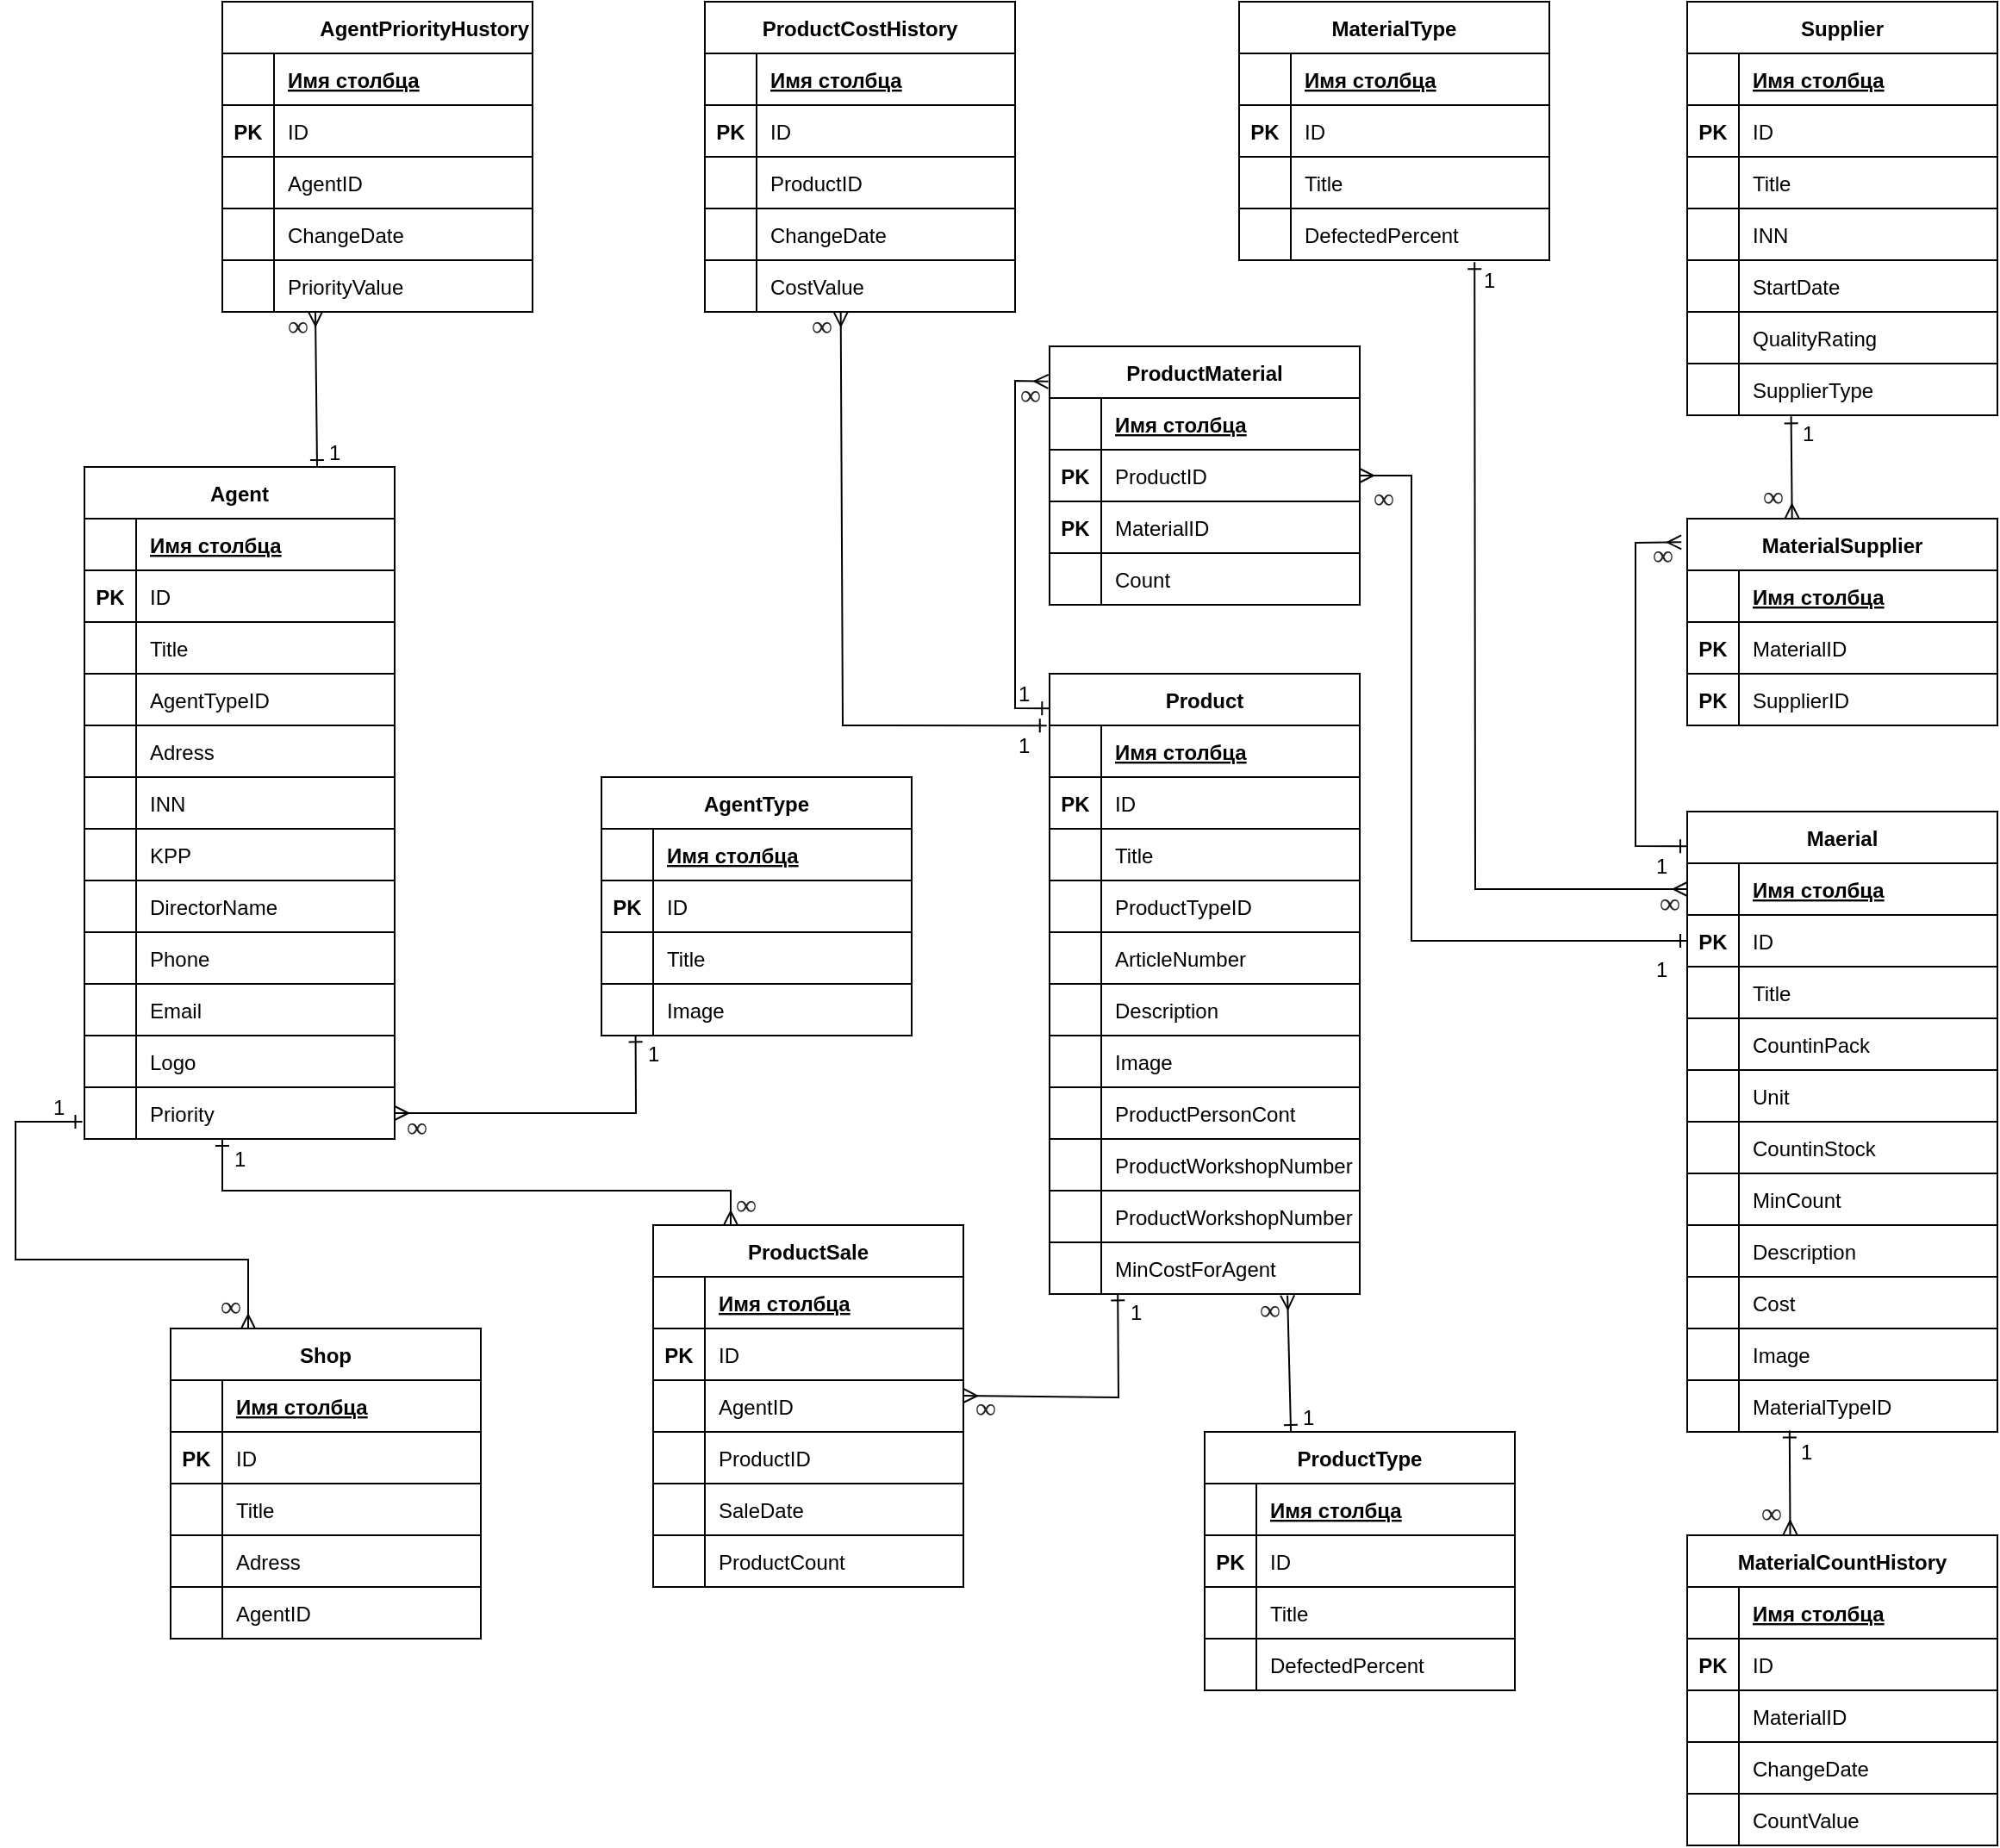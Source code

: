 <mxfile version="20.6.0" type="github">
  <diagram name="Page-1" id="e7e014a7-5840-1c2e-5031-d8a46d1fe8dd">
    <mxGraphModel dx="1635" dy="902" grid="1" gridSize="10" guides="1" tooltips="1" connect="1" arrows="1" fold="1" page="1" pageScale="1" pageWidth="1169" pageHeight="826" background="none" math="0" shadow="0">
      <root>
        <mxCell id="0" />
        <mxCell id="1" parent="0" />
        <mxCell id="6PpY1jRzov2xOBIK6PGg-41" value="AgentPriorityHustory" style="shape=table;startSize=30;container=1;collapsible=1;childLayout=tableLayout;fixedRows=1;rowLines=0;fontStyle=1;align=right;resizeLast=1;labelBackgroundColor=none;labelBorderColor=none;" vertex="1" parent="1">
          <mxGeometry x="150" y="20" width="180" height="180" as="geometry">
            <mxRectangle x="610" y="110" width="160" height="30" as="alternateBounds" />
          </mxGeometry>
        </mxCell>
        <mxCell id="6PpY1jRzov2xOBIK6PGg-42" value="" style="shape=tableRow;horizontal=0;startSize=0;swimlaneHead=0;swimlaneBody=0;fillColor=none;collapsible=0;dropTarget=0;points=[[0,0.5],[1,0.5]];portConstraint=eastwest;top=0;left=0;right=0;bottom=1;labelBackgroundColor=none;labelBorderColor=none;" vertex="1" parent="6PpY1jRzov2xOBIK6PGg-41">
          <mxGeometry y="30" width="180" height="30" as="geometry" />
        </mxCell>
        <mxCell id="6PpY1jRzov2xOBIK6PGg-43" value="" style="shape=partialRectangle;connectable=0;fillColor=none;top=0;left=0;bottom=0;right=0;fontStyle=1;overflow=hidden;labelBackgroundColor=none;labelBorderColor=none;" vertex="1" parent="6PpY1jRzov2xOBIK6PGg-42">
          <mxGeometry width="30" height="30" as="geometry">
            <mxRectangle width="30" height="30" as="alternateBounds" />
          </mxGeometry>
        </mxCell>
        <mxCell id="6PpY1jRzov2xOBIK6PGg-44" value="Имя столбца" style="shape=partialRectangle;connectable=0;fillColor=none;top=0;left=0;bottom=0;right=0;align=left;spacingLeft=6;fontStyle=5;overflow=hidden;labelBackgroundColor=none;labelBorderColor=none;" vertex="1" parent="6PpY1jRzov2xOBIK6PGg-42">
          <mxGeometry x="30" width="150" height="30" as="geometry">
            <mxRectangle width="150" height="30" as="alternateBounds" />
          </mxGeometry>
        </mxCell>
        <mxCell id="6PpY1jRzov2xOBIK6PGg-45" value="" style="shape=tableRow;horizontal=0;startSize=0;swimlaneHead=0;swimlaneBody=0;fillColor=none;collapsible=0;dropTarget=0;points=[[0,0.5],[1,0.5]];portConstraint=eastwest;top=0;left=0;right=0;bottom=1;labelBackgroundColor=none;labelBorderColor=none;" vertex="1" parent="6PpY1jRzov2xOBIK6PGg-41">
          <mxGeometry y="60" width="180" height="30" as="geometry" />
        </mxCell>
        <mxCell id="6PpY1jRzov2xOBIK6PGg-46" value="PK" style="shape=partialRectangle;connectable=0;fillColor=none;top=0;left=0;bottom=0;right=0;fontStyle=1;overflow=hidden;labelBackgroundColor=none;labelBorderColor=none;" vertex="1" parent="6PpY1jRzov2xOBIK6PGg-45">
          <mxGeometry width="30" height="30" as="geometry">
            <mxRectangle width="30" height="30" as="alternateBounds" />
          </mxGeometry>
        </mxCell>
        <mxCell id="6PpY1jRzov2xOBIK6PGg-47" value="ID" style="shape=partialRectangle;connectable=0;fillColor=none;top=0;left=0;bottom=0;right=0;align=left;spacingLeft=6;fontStyle=0;overflow=hidden;labelBackgroundColor=none;labelBorderColor=none;" vertex="1" parent="6PpY1jRzov2xOBIK6PGg-45">
          <mxGeometry x="30" width="150" height="30" as="geometry">
            <mxRectangle width="150" height="30" as="alternateBounds" />
          </mxGeometry>
        </mxCell>
        <mxCell id="6PpY1jRzov2xOBIK6PGg-48" value="" style="shape=tableRow;horizontal=0;startSize=0;swimlaneHead=0;swimlaneBody=0;fillColor=none;collapsible=0;dropTarget=0;points=[[0,0.5],[1,0.5]];portConstraint=eastwest;top=0;left=0;right=0;bottom=1;labelBackgroundColor=none;labelBorderColor=none;" vertex="1" parent="6PpY1jRzov2xOBIK6PGg-41">
          <mxGeometry y="90" width="180" height="30" as="geometry" />
        </mxCell>
        <mxCell id="6PpY1jRzov2xOBIK6PGg-49" value="" style="shape=partialRectangle;connectable=0;fillColor=none;top=0;left=0;bottom=0;right=0;fontStyle=1;overflow=hidden;labelBackgroundColor=none;labelBorderColor=none;" vertex="1" parent="6PpY1jRzov2xOBIK6PGg-48">
          <mxGeometry width="30" height="30" as="geometry">
            <mxRectangle width="30" height="30" as="alternateBounds" />
          </mxGeometry>
        </mxCell>
        <mxCell id="6PpY1jRzov2xOBIK6PGg-50" value="AgentID" style="shape=partialRectangle;connectable=0;fillColor=none;top=0;left=0;bottom=0;right=0;align=left;spacingLeft=6;fontStyle=0;overflow=hidden;labelBackgroundColor=none;labelBorderColor=none;" vertex="1" parent="6PpY1jRzov2xOBIK6PGg-48">
          <mxGeometry x="30" width="150" height="30" as="geometry">
            <mxRectangle width="150" height="30" as="alternateBounds" />
          </mxGeometry>
        </mxCell>
        <mxCell id="6PpY1jRzov2xOBIK6PGg-51" value="" style="shape=tableRow;horizontal=0;startSize=0;swimlaneHead=0;swimlaneBody=0;fillColor=none;collapsible=0;dropTarget=0;points=[[0,0.5],[1,0.5]];portConstraint=eastwest;top=0;left=0;right=0;bottom=1;labelBackgroundColor=none;labelBorderColor=none;" vertex="1" parent="6PpY1jRzov2xOBIK6PGg-41">
          <mxGeometry y="120" width="180" height="30" as="geometry" />
        </mxCell>
        <mxCell id="6PpY1jRzov2xOBIK6PGg-52" value="" style="shape=partialRectangle;connectable=0;fillColor=none;top=0;left=0;bottom=0;right=0;fontStyle=1;overflow=hidden;labelBackgroundColor=none;labelBorderColor=none;" vertex="1" parent="6PpY1jRzov2xOBIK6PGg-51">
          <mxGeometry width="30" height="30" as="geometry">
            <mxRectangle width="30" height="30" as="alternateBounds" />
          </mxGeometry>
        </mxCell>
        <mxCell id="6PpY1jRzov2xOBIK6PGg-53" value="ChangeDate" style="shape=partialRectangle;connectable=0;fillColor=none;top=0;left=0;bottom=0;right=0;align=left;spacingLeft=6;fontStyle=0;overflow=hidden;labelBackgroundColor=none;labelBorderColor=none;" vertex="1" parent="6PpY1jRzov2xOBIK6PGg-51">
          <mxGeometry x="30" width="150" height="30" as="geometry">
            <mxRectangle width="150" height="30" as="alternateBounds" />
          </mxGeometry>
        </mxCell>
        <mxCell id="6PpY1jRzov2xOBIK6PGg-54" value="" style="shape=tableRow;horizontal=0;startSize=0;swimlaneHead=0;swimlaneBody=0;fillColor=none;collapsible=0;dropTarget=0;points=[[0,0.5],[1,0.5]];portConstraint=eastwest;top=0;left=0;right=0;bottom=1;labelBackgroundColor=none;labelBorderColor=none;" vertex="1" parent="6PpY1jRzov2xOBIK6PGg-41">
          <mxGeometry y="150" width="180" height="30" as="geometry" />
        </mxCell>
        <mxCell id="6PpY1jRzov2xOBIK6PGg-55" value="" style="shape=partialRectangle;connectable=0;fillColor=none;top=0;left=0;bottom=0;right=0;fontStyle=1;overflow=hidden;labelBackgroundColor=none;labelBorderColor=none;" vertex="1" parent="6PpY1jRzov2xOBIK6PGg-54">
          <mxGeometry width="30" height="30" as="geometry">
            <mxRectangle width="30" height="30" as="alternateBounds" />
          </mxGeometry>
        </mxCell>
        <mxCell id="6PpY1jRzov2xOBIK6PGg-56" value="PriorityValue" style="shape=partialRectangle;connectable=0;fillColor=none;top=0;left=0;bottom=0;right=0;align=left;spacingLeft=6;fontStyle=0;overflow=hidden;labelBackgroundColor=none;labelBorderColor=none;" vertex="1" parent="6PpY1jRzov2xOBIK6PGg-54">
          <mxGeometry x="30" width="150" height="30" as="geometry">
            <mxRectangle width="150" height="30" as="alternateBounds" />
          </mxGeometry>
        </mxCell>
        <mxCell id="6PpY1jRzov2xOBIK6PGg-57" value="Agent" style="shape=table;startSize=30;container=1;collapsible=1;childLayout=tableLayout;fixedRows=1;rowLines=0;fontStyle=1;align=center;resizeLast=1;labelBackgroundColor=none;labelBorderColor=none;" vertex="1" parent="1">
          <mxGeometry x="70" y="290" width="180" height="390" as="geometry" />
        </mxCell>
        <mxCell id="6PpY1jRzov2xOBIK6PGg-58" value="" style="shape=tableRow;horizontal=0;startSize=0;swimlaneHead=0;swimlaneBody=0;fillColor=none;collapsible=0;dropTarget=0;points=[[0,0.5],[1,0.5]];portConstraint=eastwest;top=0;left=0;right=0;bottom=1;labelBackgroundColor=none;labelBorderColor=none;" vertex="1" parent="6PpY1jRzov2xOBIK6PGg-57">
          <mxGeometry y="30" width="180" height="30" as="geometry" />
        </mxCell>
        <mxCell id="6PpY1jRzov2xOBIK6PGg-59" value="" style="shape=partialRectangle;connectable=0;fillColor=none;top=0;left=0;bottom=0;right=0;fontStyle=1;overflow=hidden;labelBackgroundColor=none;labelBorderColor=none;" vertex="1" parent="6PpY1jRzov2xOBIK6PGg-58">
          <mxGeometry width="30" height="30" as="geometry">
            <mxRectangle width="30" height="30" as="alternateBounds" />
          </mxGeometry>
        </mxCell>
        <mxCell id="6PpY1jRzov2xOBIK6PGg-60" value="Имя столбца" style="shape=partialRectangle;connectable=0;fillColor=none;top=0;left=0;bottom=0;right=0;align=left;spacingLeft=6;fontStyle=5;overflow=hidden;labelBackgroundColor=none;labelBorderColor=none;" vertex="1" parent="6PpY1jRzov2xOBIK6PGg-58">
          <mxGeometry x="30" width="150" height="30" as="geometry">
            <mxRectangle width="150" height="30" as="alternateBounds" />
          </mxGeometry>
        </mxCell>
        <mxCell id="6PpY1jRzov2xOBIK6PGg-61" value="" style="shape=tableRow;horizontal=0;startSize=0;swimlaneHead=0;swimlaneBody=0;fillColor=none;collapsible=0;dropTarget=0;points=[[0,0.5],[1,0.5]];portConstraint=eastwest;top=0;left=0;right=0;bottom=1;labelBackgroundColor=none;labelBorderColor=none;" vertex="1" parent="6PpY1jRzov2xOBIK6PGg-57">
          <mxGeometry y="60" width="180" height="30" as="geometry" />
        </mxCell>
        <mxCell id="6PpY1jRzov2xOBIK6PGg-62" value="PK" style="shape=partialRectangle;connectable=0;fillColor=none;top=0;left=0;bottom=0;right=0;fontStyle=1;overflow=hidden;labelBackgroundColor=none;labelBorderColor=none;" vertex="1" parent="6PpY1jRzov2xOBIK6PGg-61">
          <mxGeometry width="30" height="30" as="geometry">
            <mxRectangle width="30" height="30" as="alternateBounds" />
          </mxGeometry>
        </mxCell>
        <mxCell id="6PpY1jRzov2xOBIK6PGg-63" value="ID" style="shape=partialRectangle;connectable=0;fillColor=none;top=0;left=0;bottom=0;right=0;align=left;spacingLeft=6;fontStyle=0;overflow=hidden;labelBackgroundColor=none;labelBorderColor=none;" vertex="1" parent="6PpY1jRzov2xOBIK6PGg-61">
          <mxGeometry x="30" width="150" height="30" as="geometry">
            <mxRectangle width="150" height="30" as="alternateBounds" />
          </mxGeometry>
        </mxCell>
        <mxCell id="6PpY1jRzov2xOBIK6PGg-64" value="" style="shape=tableRow;horizontal=0;startSize=0;swimlaneHead=0;swimlaneBody=0;fillColor=none;collapsible=0;dropTarget=0;points=[[0,0.5],[1,0.5]];portConstraint=eastwest;top=0;left=0;right=0;bottom=1;labelBackgroundColor=none;labelBorderColor=none;" vertex="1" parent="6PpY1jRzov2xOBIK6PGg-57">
          <mxGeometry y="90" width="180" height="30" as="geometry" />
        </mxCell>
        <mxCell id="6PpY1jRzov2xOBIK6PGg-65" value="" style="shape=partialRectangle;connectable=0;fillColor=none;top=0;left=0;bottom=0;right=0;fontStyle=1;overflow=hidden;labelBackgroundColor=none;labelBorderColor=none;" vertex="1" parent="6PpY1jRzov2xOBIK6PGg-64">
          <mxGeometry width="30" height="30" as="geometry">
            <mxRectangle width="30" height="30" as="alternateBounds" />
          </mxGeometry>
        </mxCell>
        <mxCell id="6PpY1jRzov2xOBIK6PGg-66" value="Title" style="shape=partialRectangle;connectable=0;fillColor=none;top=0;left=0;bottom=0;right=0;align=left;spacingLeft=6;fontStyle=0;overflow=hidden;labelBackgroundColor=none;labelBorderColor=none;" vertex="1" parent="6PpY1jRzov2xOBIK6PGg-64">
          <mxGeometry x="30" width="150" height="30" as="geometry">
            <mxRectangle width="150" height="30" as="alternateBounds" />
          </mxGeometry>
        </mxCell>
        <mxCell id="6PpY1jRzov2xOBIK6PGg-67" value="" style="shape=tableRow;horizontal=0;startSize=0;swimlaneHead=0;swimlaneBody=0;fillColor=none;collapsible=0;dropTarget=0;points=[[0,0.5],[1,0.5]];portConstraint=eastwest;top=0;left=0;right=0;bottom=1;labelBackgroundColor=none;labelBorderColor=none;" vertex="1" parent="6PpY1jRzov2xOBIK6PGg-57">
          <mxGeometry y="120" width="180" height="30" as="geometry" />
        </mxCell>
        <mxCell id="6PpY1jRzov2xOBIK6PGg-68" value="" style="shape=partialRectangle;connectable=0;fillColor=none;top=0;left=0;bottom=0;right=0;fontStyle=1;overflow=hidden;labelBackgroundColor=none;labelBorderColor=none;" vertex="1" parent="6PpY1jRzov2xOBIK6PGg-67">
          <mxGeometry width="30" height="30" as="geometry">
            <mxRectangle width="30" height="30" as="alternateBounds" />
          </mxGeometry>
        </mxCell>
        <mxCell id="6PpY1jRzov2xOBIK6PGg-69" value="AgentTypeID " style="shape=partialRectangle;connectable=0;fillColor=none;top=0;left=0;bottom=0;right=0;align=left;spacingLeft=6;fontStyle=0;overflow=hidden;labelBackgroundColor=none;labelBorderColor=none;" vertex="1" parent="6PpY1jRzov2xOBIK6PGg-67">
          <mxGeometry x="30" width="150" height="30" as="geometry">
            <mxRectangle width="150" height="30" as="alternateBounds" />
          </mxGeometry>
        </mxCell>
        <mxCell id="6PpY1jRzov2xOBIK6PGg-70" value="" style="shape=tableRow;horizontal=0;startSize=0;swimlaneHead=0;swimlaneBody=0;fillColor=none;collapsible=0;dropTarget=0;points=[[0,0.5],[1,0.5]];portConstraint=eastwest;top=0;left=0;right=0;bottom=1;labelBackgroundColor=none;labelBorderColor=none;" vertex="1" parent="6PpY1jRzov2xOBIK6PGg-57">
          <mxGeometry y="150" width="180" height="30" as="geometry" />
        </mxCell>
        <mxCell id="6PpY1jRzov2xOBIK6PGg-71" value="" style="shape=partialRectangle;connectable=0;fillColor=none;top=0;left=0;bottom=0;right=0;fontStyle=1;overflow=hidden;labelBackgroundColor=none;labelBorderColor=none;" vertex="1" parent="6PpY1jRzov2xOBIK6PGg-70">
          <mxGeometry width="30" height="30" as="geometry">
            <mxRectangle width="30" height="30" as="alternateBounds" />
          </mxGeometry>
        </mxCell>
        <mxCell id="6PpY1jRzov2xOBIK6PGg-72" value="Adress" style="shape=partialRectangle;connectable=0;fillColor=none;top=0;left=0;bottom=0;right=0;align=left;spacingLeft=6;fontStyle=0;overflow=hidden;labelBackgroundColor=none;labelBorderColor=none;" vertex="1" parent="6PpY1jRzov2xOBIK6PGg-70">
          <mxGeometry x="30" width="150" height="30" as="geometry">
            <mxRectangle width="150" height="30" as="alternateBounds" />
          </mxGeometry>
        </mxCell>
        <mxCell id="6PpY1jRzov2xOBIK6PGg-73" value="" style="shape=tableRow;horizontal=0;startSize=0;swimlaneHead=0;swimlaneBody=0;fillColor=none;collapsible=0;dropTarget=0;points=[[0,0.5],[1,0.5]];portConstraint=eastwest;top=0;left=0;right=0;bottom=1;labelBackgroundColor=none;labelBorderColor=none;" vertex="1" parent="6PpY1jRzov2xOBIK6PGg-57">
          <mxGeometry y="180" width="180" height="30" as="geometry" />
        </mxCell>
        <mxCell id="6PpY1jRzov2xOBIK6PGg-74" value="" style="shape=partialRectangle;connectable=0;fillColor=none;top=0;left=0;bottom=0;right=0;fontStyle=1;overflow=hidden;labelBackgroundColor=none;labelBorderColor=none;" vertex="1" parent="6PpY1jRzov2xOBIK6PGg-73">
          <mxGeometry width="30" height="30" as="geometry">
            <mxRectangle width="30" height="30" as="alternateBounds" />
          </mxGeometry>
        </mxCell>
        <mxCell id="6PpY1jRzov2xOBIK6PGg-75" value="INN" style="shape=partialRectangle;connectable=0;fillColor=none;top=0;left=0;bottom=0;right=0;align=left;spacingLeft=6;fontStyle=0;overflow=hidden;labelBackgroundColor=none;labelBorderColor=none;" vertex="1" parent="6PpY1jRzov2xOBIK6PGg-73">
          <mxGeometry x="30" width="150" height="30" as="geometry">
            <mxRectangle width="150" height="30" as="alternateBounds" />
          </mxGeometry>
        </mxCell>
        <mxCell id="6PpY1jRzov2xOBIK6PGg-76" value="" style="shape=tableRow;horizontal=0;startSize=0;swimlaneHead=0;swimlaneBody=0;fillColor=none;collapsible=0;dropTarget=0;points=[[0,0.5],[1,0.5]];portConstraint=eastwest;top=0;left=0;right=0;bottom=1;labelBackgroundColor=none;labelBorderColor=none;" vertex="1" parent="6PpY1jRzov2xOBIK6PGg-57">
          <mxGeometry y="210" width="180" height="30" as="geometry" />
        </mxCell>
        <mxCell id="6PpY1jRzov2xOBIK6PGg-77" value="" style="shape=partialRectangle;connectable=0;fillColor=none;top=0;left=0;bottom=0;right=0;fontStyle=1;overflow=hidden;labelBackgroundColor=none;labelBorderColor=none;" vertex="1" parent="6PpY1jRzov2xOBIK6PGg-76">
          <mxGeometry width="30" height="30" as="geometry">
            <mxRectangle width="30" height="30" as="alternateBounds" />
          </mxGeometry>
        </mxCell>
        <mxCell id="6PpY1jRzov2xOBIK6PGg-78" value="KPP" style="shape=partialRectangle;connectable=0;fillColor=none;top=0;left=0;bottom=0;right=0;align=left;spacingLeft=6;fontStyle=0;overflow=hidden;labelBackgroundColor=none;labelBorderColor=none;" vertex="1" parent="6PpY1jRzov2xOBIK6PGg-76">
          <mxGeometry x="30" width="150" height="30" as="geometry">
            <mxRectangle width="150" height="30" as="alternateBounds" />
          </mxGeometry>
        </mxCell>
        <mxCell id="6PpY1jRzov2xOBIK6PGg-79" value="" style="shape=tableRow;horizontal=0;startSize=0;swimlaneHead=0;swimlaneBody=0;fillColor=none;collapsible=0;dropTarget=0;points=[[0,0.5],[1,0.5]];portConstraint=eastwest;top=0;left=0;right=0;bottom=1;labelBackgroundColor=none;labelBorderColor=none;" vertex="1" parent="6PpY1jRzov2xOBIK6PGg-57">
          <mxGeometry y="240" width="180" height="30" as="geometry" />
        </mxCell>
        <mxCell id="6PpY1jRzov2xOBIK6PGg-80" value="" style="shape=partialRectangle;connectable=0;fillColor=none;top=0;left=0;bottom=0;right=0;fontStyle=1;overflow=hidden;labelBackgroundColor=none;labelBorderColor=none;" vertex="1" parent="6PpY1jRzov2xOBIK6PGg-79">
          <mxGeometry width="30" height="30" as="geometry">
            <mxRectangle width="30" height="30" as="alternateBounds" />
          </mxGeometry>
        </mxCell>
        <mxCell id="6PpY1jRzov2xOBIK6PGg-81" value="DirectorName" style="shape=partialRectangle;connectable=0;fillColor=none;top=0;left=0;bottom=0;right=0;align=left;spacingLeft=6;fontStyle=0;overflow=hidden;labelBackgroundColor=none;labelBorderColor=none;" vertex="1" parent="6PpY1jRzov2xOBIK6PGg-79">
          <mxGeometry x="30" width="150" height="30" as="geometry">
            <mxRectangle width="150" height="30" as="alternateBounds" />
          </mxGeometry>
        </mxCell>
        <mxCell id="6PpY1jRzov2xOBIK6PGg-82" value="" style="shape=tableRow;horizontal=0;startSize=0;swimlaneHead=0;swimlaneBody=0;fillColor=none;collapsible=0;dropTarget=0;points=[[0,0.5],[1,0.5]];portConstraint=eastwest;top=0;left=0;right=0;bottom=1;labelBackgroundColor=none;labelBorderColor=none;" vertex="1" parent="6PpY1jRzov2xOBIK6PGg-57">
          <mxGeometry y="270" width="180" height="30" as="geometry" />
        </mxCell>
        <mxCell id="6PpY1jRzov2xOBIK6PGg-83" value="" style="shape=partialRectangle;connectable=0;fillColor=none;top=0;left=0;bottom=0;right=0;fontStyle=1;overflow=hidden;labelBackgroundColor=none;labelBorderColor=none;" vertex="1" parent="6PpY1jRzov2xOBIK6PGg-82">
          <mxGeometry width="30" height="30" as="geometry">
            <mxRectangle width="30" height="30" as="alternateBounds" />
          </mxGeometry>
        </mxCell>
        <mxCell id="6PpY1jRzov2xOBIK6PGg-84" value="Phone" style="shape=partialRectangle;connectable=0;fillColor=none;top=0;left=0;bottom=0;right=0;align=left;spacingLeft=6;fontStyle=0;overflow=hidden;labelBackgroundColor=none;labelBorderColor=none;" vertex="1" parent="6PpY1jRzov2xOBIK6PGg-82">
          <mxGeometry x="30" width="150" height="30" as="geometry">
            <mxRectangle width="150" height="30" as="alternateBounds" />
          </mxGeometry>
        </mxCell>
        <mxCell id="6PpY1jRzov2xOBIK6PGg-85" value="" style="shape=tableRow;horizontal=0;startSize=0;swimlaneHead=0;swimlaneBody=0;fillColor=none;collapsible=0;dropTarget=0;points=[[0,0.5],[1,0.5]];portConstraint=eastwest;top=0;left=0;right=0;bottom=1;labelBackgroundColor=none;labelBorderColor=none;" vertex="1" parent="6PpY1jRzov2xOBIK6PGg-57">
          <mxGeometry y="300" width="180" height="30" as="geometry" />
        </mxCell>
        <mxCell id="6PpY1jRzov2xOBIK6PGg-86" value="" style="shape=partialRectangle;connectable=0;fillColor=none;top=0;left=0;bottom=0;right=0;fontStyle=1;overflow=hidden;labelBackgroundColor=none;labelBorderColor=none;" vertex="1" parent="6PpY1jRzov2xOBIK6PGg-85">
          <mxGeometry width="30" height="30" as="geometry">
            <mxRectangle width="30" height="30" as="alternateBounds" />
          </mxGeometry>
        </mxCell>
        <mxCell id="6PpY1jRzov2xOBIK6PGg-87" value="Email" style="shape=partialRectangle;connectable=0;fillColor=none;top=0;left=0;bottom=0;right=0;align=left;spacingLeft=6;fontStyle=0;overflow=hidden;labelBackgroundColor=none;labelBorderColor=none;" vertex="1" parent="6PpY1jRzov2xOBIK6PGg-85">
          <mxGeometry x="30" width="150" height="30" as="geometry">
            <mxRectangle width="150" height="30" as="alternateBounds" />
          </mxGeometry>
        </mxCell>
        <mxCell id="6PpY1jRzov2xOBIK6PGg-88" value="" style="shape=tableRow;horizontal=0;startSize=0;swimlaneHead=0;swimlaneBody=0;fillColor=none;collapsible=0;dropTarget=0;points=[[0,0.5],[1,0.5]];portConstraint=eastwest;top=0;left=0;right=0;bottom=1;labelBackgroundColor=none;labelBorderColor=none;" vertex="1" parent="6PpY1jRzov2xOBIK6PGg-57">
          <mxGeometry y="330" width="180" height="30" as="geometry" />
        </mxCell>
        <mxCell id="6PpY1jRzov2xOBIK6PGg-89" value="" style="shape=partialRectangle;connectable=0;fillColor=none;top=0;left=0;bottom=0;right=0;fontStyle=1;overflow=hidden;labelBackgroundColor=none;labelBorderColor=none;" vertex="1" parent="6PpY1jRzov2xOBIK6PGg-88">
          <mxGeometry width="30" height="30" as="geometry">
            <mxRectangle width="30" height="30" as="alternateBounds" />
          </mxGeometry>
        </mxCell>
        <mxCell id="6PpY1jRzov2xOBIK6PGg-90" value="Logo" style="shape=partialRectangle;connectable=0;fillColor=none;top=0;left=0;bottom=0;right=0;align=left;spacingLeft=6;fontStyle=0;overflow=hidden;labelBackgroundColor=none;labelBorderColor=none;" vertex="1" parent="6PpY1jRzov2xOBIK6PGg-88">
          <mxGeometry x="30" width="150" height="30" as="geometry">
            <mxRectangle width="150" height="30" as="alternateBounds" />
          </mxGeometry>
        </mxCell>
        <mxCell id="6PpY1jRzov2xOBIK6PGg-91" value="" style="shape=tableRow;horizontal=0;startSize=0;swimlaneHead=0;swimlaneBody=0;fillColor=none;collapsible=0;dropTarget=0;points=[[0,0.5],[1,0.5]];portConstraint=eastwest;top=0;left=0;right=0;bottom=1;labelBackgroundColor=none;labelBorderColor=none;" vertex="1" parent="6PpY1jRzov2xOBIK6PGg-57">
          <mxGeometry y="360" width="180" height="30" as="geometry" />
        </mxCell>
        <mxCell id="6PpY1jRzov2xOBIK6PGg-92" value="" style="shape=partialRectangle;connectable=0;fillColor=none;top=0;left=0;bottom=0;right=0;fontStyle=1;overflow=hidden;labelBackgroundColor=none;labelBorderColor=none;" vertex="1" parent="6PpY1jRzov2xOBIK6PGg-91">
          <mxGeometry width="30" height="30" as="geometry">
            <mxRectangle width="30" height="30" as="alternateBounds" />
          </mxGeometry>
        </mxCell>
        <mxCell id="6PpY1jRzov2xOBIK6PGg-93" value="Priority" style="shape=partialRectangle;connectable=0;fillColor=none;top=0;left=0;bottom=0;right=0;align=left;spacingLeft=6;fontStyle=0;overflow=hidden;labelBackgroundColor=none;labelBorderColor=none;" vertex="1" parent="6PpY1jRzov2xOBIK6PGg-91">
          <mxGeometry x="30" width="150" height="30" as="geometry">
            <mxRectangle width="150" height="30" as="alternateBounds" />
          </mxGeometry>
        </mxCell>
        <mxCell id="6PpY1jRzov2xOBIK6PGg-94" value="AgentType" style="shape=table;startSize=30;container=1;collapsible=1;childLayout=tableLayout;fixedRows=1;rowLines=0;fontStyle=1;align=center;resizeLast=1;labelBackgroundColor=none;labelBorderColor=none;" vertex="1" parent="1">
          <mxGeometry x="370" y="470" width="180" height="150" as="geometry" />
        </mxCell>
        <mxCell id="6PpY1jRzov2xOBIK6PGg-95" value="" style="shape=tableRow;horizontal=0;startSize=0;swimlaneHead=0;swimlaneBody=0;fillColor=none;collapsible=0;dropTarget=0;points=[[0,0.5],[1,0.5]];portConstraint=eastwest;top=0;left=0;right=0;bottom=1;labelBackgroundColor=none;labelBorderColor=none;" vertex="1" parent="6PpY1jRzov2xOBIK6PGg-94">
          <mxGeometry y="30" width="180" height="30" as="geometry" />
        </mxCell>
        <mxCell id="6PpY1jRzov2xOBIK6PGg-96" value="" style="shape=partialRectangle;connectable=0;fillColor=none;top=0;left=0;bottom=0;right=0;fontStyle=1;overflow=hidden;labelBackgroundColor=none;labelBorderColor=none;" vertex="1" parent="6PpY1jRzov2xOBIK6PGg-95">
          <mxGeometry width="30" height="30" as="geometry">
            <mxRectangle width="30" height="30" as="alternateBounds" />
          </mxGeometry>
        </mxCell>
        <mxCell id="6PpY1jRzov2xOBIK6PGg-97" value="Имя столбца" style="shape=partialRectangle;connectable=0;fillColor=none;top=0;left=0;bottom=0;right=0;align=left;spacingLeft=6;fontStyle=5;overflow=hidden;labelBackgroundColor=none;labelBorderColor=none;" vertex="1" parent="6PpY1jRzov2xOBIK6PGg-95">
          <mxGeometry x="30" width="150" height="30" as="geometry">
            <mxRectangle width="150" height="30" as="alternateBounds" />
          </mxGeometry>
        </mxCell>
        <mxCell id="6PpY1jRzov2xOBIK6PGg-98" value="" style="shape=tableRow;horizontal=0;startSize=0;swimlaneHead=0;swimlaneBody=0;fillColor=none;collapsible=0;dropTarget=0;points=[[0,0.5],[1,0.5]];portConstraint=eastwest;top=0;left=0;right=0;bottom=1;labelBackgroundColor=none;labelBorderColor=none;" vertex="1" parent="6PpY1jRzov2xOBIK6PGg-94">
          <mxGeometry y="60" width="180" height="30" as="geometry" />
        </mxCell>
        <mxCell id="6PpY1jRzov2xOBIK6PGg-99" value="PK" style="shape=partialRectangle;connectable=0;fillColor=none;top=0;left=0;bottom=0;right=0;fontStyle=1;overflow=hidden;labelBackgroundColor=none;labelBorderColor=none;" vertex="1" parent="6PpY1jRzov2xOBIK6PGg-98">
          <mxGeometry width="30" height="30" as="geometry">
            <mxRectangle width="30" height="30" as="alternateBounds" />
          </mxGeometry>
        </mxCell>
        <mxCell id="6PpY1jRzov2xOBIK6PGg-100" value="ID" style="shape=partialRectangle;connectable=0;fillColor=none;top=0;left=0;bottom=0;right=0;align=left;spacingLeft=6;fontStyle=0;overflow=hidden;labelBackgroundColor=none;labelBorderColor=none;" vertex="1" parent="6PpY1jRzov2xOBIK6PGg-98">
          <mxGeometry x="30" width="150" height="30" as="geometry">
            <mxRectangle width="150" height="30" as="alternateBounds" />
          </mxGeometry>
        </mxCell>
        <mxCell id="6PpY1jRzov2xOBIK6PGg-101" value="" style="shape=tableRow;horizontal=0;startSize=0;swimlaneHead=0;swimlaneBody=0;fillColor=none;collapsible=0;dropTarget=0;points=[[0,0.5],[1,0.5]];portConstraint=eastwest;top=0;left=0;right=0;bottom=1;labelBackgroundColor=none;labelBorderColor=none;" vertex="1" parent="6PpY1jRzov2xOBIK6PGg-94">
          <mxGeometry y="90" width="180" height="30" as="geometry" />
        </mxCell>
        <mxCell id="6PpY1jRzov2xOBIK6PGg-102" value="" style="shape=partialRectangle;connectable=0;fillColor=none;top=0;left=0;bottom=0;right=0;fontStyle=1;overflow=hidden;labelBackgroundColor=none;labelBorderColor=none;" vertex="1" parent="6PpY1jRzov2xOBIK6PGg-101">
          <mxGeometry width="30" height="30" as="geometry">
            <mxRectangle width="30" height="30" as="alternateBounds" />
          </mxGeometry>
        </mxCell>
        <mxCell id="6PpY1jRzov2xOBIK6PGg-103" value="Title" style="shape=partialRectangle;connectable=0;fillColor=none;top=0;left=0;bottom=0;right=0;align=left;spacingLeft=6;fontStyle=0;overflow=hidden;labelBackgroundColor=none;labelBorderColor=none;" vertex="1" parent="6PpY1jRzov2xOBIK6PGg-101">
          <mxGeometry x="30" width="150" height="30" as="geometry">
            <mxRectangle width="150" height="30" as="alternateBounds" />
          </mxGeometry>
        </mxCell>
        <mxCell id="6PpY1jRzov2xOBIK6PGg-104" value="" style="shape=tableRow;horizontal=0;startSize=0;swimlaneHead=0;swimlaneBody=0;fillColor=none;collapsible=0;dropTarget=0;points=[[0,0.5],[1,0.5]];portConstraint=eastwest;top=0;left=0;right=0;bottom=1;labelBackgroundColor=none;labelBorderColor=none;" vertex="1" parent="6PpY1jRzov2xOBIK6PGg-94">
          <mxGeometry y="120" width="180" height="30" as="geometry" />
        </mxCell>
        <mxCell id="6PpY1jRzov2xOBIK6PGg-105" value="" style="shape=partialRectangle;connectable=0;fillColor=none;top=0;left=0;bottom=0;right=0;fontStyle=1;overflow=hidden;labelBackgroundColor=none;labelBorderColor=none;" vertex="1" parent="6PpY1jRzov2xOBIK6PGg-104">
          <mxGeometry width="30" height="30" as="geometry">
            <mxRectangle width="30" height="30" as="alternateBounds" />
          </mxGeometry>
        </mxCell>
        <mxCell id="6PpY1jRzov2xOBIK6PGg-106" value="Image" style="shape=partialRectangle;connectable=0;fillColor=none;top=0;left=0;bottom=0;right=0;align=left;spacingLeft=6;fontStyle=0;overflow=hidden;labelBackgroundColor=none;labelBorderColor=none;" vertex="1" parent="6PpY1jRzov2xOBIK6PGg-104">
          <mxGeometry x="30" width="150" height="30" as="geometry">
            <mxRectangle width="150" height="30" as="alternateBounds" />
          </mxGeometry>
        </mxCell>
        <mxCell id="6PpY1jRzov2xOBIK6PGg-107" value="" style="endArrow=ERmany;html=1;rounded=0;startArrow=ERone;startFill=0;endFill=0;exitX=0.75;exitY=0;exitDx=0;exitDy=0;entryX=0.3;entryY=1;entryDx=0;entryDy=0;entryPerimeter=0;" edge="1" parent="1" source="6PpY1jRzov2xOBIK6PGg-57" target="6PpY1jRzov2xOBIK6PGg-54">
          <mxGeometry relative="1" as="geometry">
            <mxPoint x="-160" y="110" as="sourcePoint" />
            <mxPoint x="280" y="220" as="targetPoint" />
          </mxGeometry>
        </mxCell>
        <mxCell id="6PpY1jRzov2xOBIK6PGg-108" value="1" style="resizable=0;html=1;align=left;verticalAlign=bottom;labelBackgroundColor=none;labelBorderColor=none;" connectable="0" vertex="1" parent="6PpY1jRzov2xOBIK6PGg-107">
          <mxGeometry x="-1" relative="1" as="geometry">
            <mxPoint x="5" as="offset" />
          </mxGeometry>
        </mxCell>
        <mxCell id="6PpY1jRzov2xOBIK6PGg-109" value="&lt;span style=&quot;color: rgb(32, 33, 34); font-family: times, serif, &amp;quot;palatino linotype&amp;quot;, &amp;quot;new athena unicode&amp;quot;, athena, gentium, code2000; font-size: 16.8px; text-align: start;&quot;&gt;∞&lt;/span&gt;" style="resizable=0;html=1;align=right;verticalAlign=bottom;labelBackgroundColor=none;labelBorderColor=none;" connectable="0" vertex="1" parent="6PpY1jRzov2xOBIK6PGg-107">
          <mxGeometry x="1" relative="1" as="geometry">
            <mxPoint x="-4" y="20" as="offset" />
          </mxGeometry>
        </mxCell>
        <mxCell id="6PpY1jRzov2xOBIK6PGg-110" value="" style="endArrow=ERmany;html=1;rounded=0;startArrow=ERone;startFill=0;endFill=0;entryX=1;entryY=0.5;entryDx=0;entryDy=0;exitX=0.11;exitY=0.99;exitDx=0;exitDy=0;exitPerimeter=0;" edge="1" parent="1" source="6PpY1jRzov2xOBIK6PGg-104" target="6PpY1jRzov2xOBIK6PGg-91">
          <mxGeometry relative="1" as="geometry">
            <mxPoint x="440" y="665" as="sourcePoint" />
            <mxPoint x="330" y="640" as="targetPoint" />
            <Array as="points">
              <mxPoint x="390" y="665" />
            </Array>
          </mxGeometry>
        </mxCell>
        <mxCell id="6PpY1jRzov2xOBIK6PGg-111" value="1" style="resizable=0;html=1;align=left;verticalAlign=bottom;labelBackgroundColor=none;labelBorderColor=none;" connectable="0" vertex="1" parent="6PpY1jRzov2xOBIK6PGg-110">
          <mxGeometry x="-1" relative="1" as="geometry">
            <mxPoint x="5" y="20" as="offset" />
          </mxGeometry>
        </mxCell>
        <mxCell id="6PpY1jRzov2xOBIK6PGg-112" value="&lt;span style=&quot;color: rgb(32, 33, 34); font-family: times, serif, &amp;quot;palatino linotype&amp;quot;, &amp;quot;new athena unicode&amp;quot;, athena, gentium, code2000; font-size: 16.8px; text-align: start;&quot;&gt;∞&lt;/span&gt;" style="resizable=0;html=1;align=right;verticalAlign=bottom;labelBackgroundColor=none;labelBorderColor=none;" connectable="0" vertex="1" parent="6PpY1jRzov2xOBIK6PGg-110">
          <mxGeometry x="1" relative="1" as="geometry">
            <mxPoint x="20" y="20" as="offset" />
          </mxGeometry>
        </mxCell>
        <mxCell id="6PpY1jRzov2xOBIK6PGg-113" value="Shop" style="shape=table;startSize=30;container=1;collapsible=1;childLayout=tableLayout;fixedRows=1;rowLines=0;fontStyle=1;align=center;resizeLast=1;labelBackgroundColor=none;labelBorderColor=none;" vertex="1" parent="1">
          <mxGeometry x="120" y="790" width="180" height="180" as="geometry" />
        </mxCell>
        <mxCell id="6PpY1jRzov2xOBIK6PGg-114" value="" style="shape=tableRow;horizontal=0;startSize=0;swimlaneHead=0;swimlaneBody=0;fillColor=none;collapsible=0;dropTarget=0;points=[[0,0.5],[1,0.5]];portConstraint=eastwest;top=0;left=0;right=0;bottom=1;labelBackgroundColor=none;labelBorderColor=none;" vertex="1" parent="6PpY1jRzov2xOBIK6PGg-113">
          <mxGeometry y="30" width="180" height="30" as="geometry" />
        </mxCell>
        <mxCell id="6PpY1jRzov2xOBIK6PGg-115" value="" style="shape=partialRectangle;connectable=0;fillColor=none;top=0;left=0;bottom=0;right=0;fontStyle=1;overflow=hidden;labelBackgroundColor=none;labelBorderColor=none;" vertex="1" parent="6PpY1jRzov2xOBIK6PGg-114">
          <mxGeometry width="30" height="30" as="geometry">
            <mxRectangle width="30" height="30" as="alternateBounds" />
          </mxGeometry>
        </mxCell>
        <mxCell id="6PpY1jRzov2xOBIK6PGg-116" value="Имя столбца" style="shape=partialRectangle;connectable=0;fillColor=none;top=0;left=0;bottom=0;right=0;align=left;spacingLeft=6;fontStyle=5;overflow=hidden;labelBackgroundColor=none;labelBorderColor=none;" vertex="1" parent="6PpY1jRzov2xOBIK6PGg-114">
          <mxGeometry x="30" width="150" height="30" as="geometry">
            <mxRectangle width="150" height="30" as="alternateBounds" />
          </mxGeometry>
        </mxCell>
        <mxCell id="6PpY1jRzov2xOBIK6PGg-117" value="" style="shape=tableRow;horizontal=0;startSize=0;swimlaneHead=0;swimlaneBody=0;fillColor=none;collapsible=0;dropTarget=0;points=[[0,0.5],[1,0.5]];portConstraint=eastwest;top=0;left=0;right=0;bottom=1;labelBackgroundColor=none;labelBorderColor=none;" vertex="1" parent="6PpY1jRzov2xOBIK6PGg-113">
          <mxGeometry y="60" width="180" height="30" as="geometry" />
        </mxCell>
        <mxCell id="6PpY1jRzov2xOBIK6PGg-118" value="PK" style="shape=partialRectangle;connectable=0;fillColor=none;top=0;left=0;bottom=0;right=0;fontStyle=1;overflow=hidden;labelBackgroundColor=none;labelBorderColor=none;" vertex="1" parent="6PpY1jRzov2xOBIK6PGg-117">
          <mxGeometry width="30" height="30" as="geometry">
            <mxRectangle width="30" height="30" as="alternateBounds" />
          </mxGeometry>
        </mxCell>
        <mxCell id="6PpY1jRzov2xOBIK6PGg-119" value="ID" style="shape=partialRectangle;connectable=0;fillColor=none;top=0;left=0;bottom=0;right=0;align=left;spacingLeft=6;fontStyle=0;overflow=hidden;labelBackgroundColor=none;labelBorderColor=none;" vertex="1" parent="6PpY1jRzov2xOBIK6PGg-117">
          <mxGeometry x="30" width="150" height="30" as="geometry">
            <mxRectangle width="150" height="30" as="alternateBounds" />
          </mxGeometry>
        </mxCell>
        <mxCell id="6PpY1jRzov2xOBIK6PGg-120" value="" style="shape=tableRow;horizontal=0;startSize=0;swimlaneHead=0;swimlaneBody=0;fillColor=none;collapsible=0;dropTarget=0;points=[[0,0.5],[1,0.5]];portConstraint=eastwest;top=0;left=0;right=0;bottom=1;labelBackgroundColor=none;labelBorderColor=none;" vertex="1" parent="6PpY1jRzov2xOBIK6PGg-113">
          <mxGeometry y="90" width="180" height="30" as="geometry" />
        </mxCell>
        <mxCell id="6PpY1jRzov2xOBIK6PGg-121" value="" style="shape=partialRectangle;connectable=0;fillColor=none;top=0;left=0;bottom=0;right=0;fontStyle=1;overflow=hidden;labelBackgroundColor=none;labelBorderColor=none;" vertex="1" parent="6PpY1jRzov2xOBIK6PGg-120">
          <mxGeometry width="30" height="30" as="geometry">
            <mxRectangle width="30" height="30" as="alternateBounds" />
          </mxGeometry>
        </mxCell>
        <mxCell id="6PpY1jRzov2xOBIK6PGg-122" value="Title" style="shape=partialRectangle;connectable=0;fillColor=none;top=0;left=0;bottom=0;right=0;align=left;spacingLeft=6;fontStyle=0;overflow=hidden;labelBackgroundColor=none;labelBorderColor=none;" vertex="1" parent="6PpY1jRzov2xOBIK6PGg-120">
          <mxGeometry x="30" width="150" height="30" as="geometry">
            <mxRectangle width="150" height="30" as="alternateBounds" />
          </mxGeometry>
        </mxCell>
        <mxCell id="6PpY1jRzov2xOBIK6PGg-123" value="" style="shape=tableRow;horizontal=0;startSize=0;swimlaneHead=0;swimlaneBody=0;fillColor=none;collapsible=0;dropTarget=0;points=[[0,0.5],[1,0.5]];portConstraint=eastwest;top=0;left=0;right=0;bottom=1;labelBackgroundColor=none;labelBorderColor=none;" vertex="1" parent="6PpY1jRzov2xOBIK6PGg-113">
          <mxGeometry y="120" width="180" height="30" as="geometry" />
        </mxCell>
        <mxCell id="6PpY1jRzov2xOBIK6PGg-124" value="" style="shape=partialRectangle;connectable=0;fillColor=none;top=0;left=0;bottom=0;right=0;fontStyle=1;overflow=hidden;labelBackgroundColor=none;labelBorderColor=none;" vertex="1" parent="6PpY1jRzov2xOBIK6PGg-123">
          <mxGeometry width="30" height="30" as="geometry">
            <mxRectangle width="30" height="30" as="alternateBounds" />
          </mxGeometry>
        </mxCell>
        <mxCell id="6PpY1jRzov2xOBIK6PGg-125" value="Adress" style="shape=partialRectangle;connectable=0;fillColor=none;top=0;left=0;bottom=0;right=0;align=left;spacingLeft=6;fontStyle=0;overflow=hidden;labelBackgroundColor=none;labelBorderColor=none;" vertex="1" parent="6PpY1jRzov2xOBIK6PGg-123">
          <mxGeometry x="30" width="150" height="30" as="geometry">
            <mxRectangle width="150" height="30" as="alternateBounds" />
          </mxGeometry>
        </mxCell>
        <mxCell id="6PpY1jRzov2xOBIK6PGg-126" value="" style="shape=tableRow;horizontal=0;startSize=0;swimlaneHead=0;swimlaneBody=0;fillColor=none;collapsible=0;dropTarget=0;points=[[0,0.5],[1,0.5]];portConstraint=eastwest;top=0;left=0;right=0;bottom=1;labelBackgroundColor=none;labelBorderColor=none;" vertex="1" parent="6PpY1jRzov2xOBIK6PGg-113">
          <mxGeometry y="150" width="180" height="30" as="geometry" />
        </mxCell>
        <mxCell id="6PpY1jRzov2xOBIK6PGg-127" value="" style="shape=partialRectangle;connectable=0;fillColor=none;top=0;left=0;bottom=0;right=0;fontStyle=1;overflow=hidden;labelBackgroundColor=none;labelBorderColor=none;" vertex="1" parent="6PpY1jRzov2xOBIK6PGg-126">
          <mxGeometry width="30" height="30" as="geometry">
            <mxRectangle width="30" height="30" as="alternateBounds" />
          </mxGeometry>
        </mxCell>
        <mxCell id="6PpY1jRzov2xOBIK6PGg-128" value="AgentID" style="shape=partialRectangle;connectable=0;fillColor=none;top=0;left=0;bottom=0;right=0;align=left;spacingLeft=6;fontStyle=0;overflow=hidden;labelBackgroundColor=none;labelBorderColor=none;" vertex="1" parent="6PpY1jRzov2xOBIK6PGg-126">
          <mxGeometry x="30" width="150" height="30" as="geometry">
            <mxRectangle width="150" height="30" as="alternateBounds" />
          </mxGeometry>
        </mxCell>
        <mxCell id="6PpY1jRzov2xOBIK6PGg-129" value="" style="endArrow=ERmany;html=1;rounded=0;startArrow=ERone;startFill=0;endFill=0;entryX=0.25;entryY=0;entryDx=0;entryDy=0;exitX=-0.007;exitY=0.667;exitDx=0;exitDy=0;exitPerimeter=0;" edge="1" parent="1" source="6PpY1jRzov2xOBIK6PGg-91" target="6PpY1jRzov2xOBIK6PGg-113">
          <mxGeometry relative="1" as="geometry">
            <mxPoint x="30" y="620" as="sourcePoint" />
            <mxPoint x="10" y="770" as="targetPoint" />
            <Array as="points">
              <mxPoint x="30" y="670" />
              <mxPoint x="30" y="750" />
              <mxPoint x="165" y="750" />
            </Array>
          </mxGeometry>
        </mxCell>
        <mxCell id="6PpY1jRzov2xOBIK6PGg-130" value="1" style="resizable=0;html=1;align=left;verticalAlign=bottom;labelBackgroundColor=none;labelBorderColor=none;" connectable="0" vertex="1" parent="6PpY1jRzov2xOBIK6PGg-129">
          <mxGeometry x="-1" relative="1" as="geometry">
            <mxPoint x="-19" as="offset" />
          </mxGeometry>
        </mxCell>
        <mxCell id="6PpY1jRzov2xOBIK6PGg-131" value="&lt;span style=&quot;color: rgb(32, 33, 34); font-family: times, serif, &amp;quot;palatino linotype&amp;quot;, &amp;quot;new athena unicode&amp;quot;, athena, gentium, code2000; font-size: 16.8px; text-align: start;&quot;&gt;∞&lt;/span&gt;" style="resizable=0;html=1;align=right;verticalAlign=bottom;labelBackgroundColor=none;labelBorderColor=none;" connectable="0" vertex="1" parent="6PpY1jRzov2xOBIK6PGg-129">
          <mxGeometry x="1" relative="1" as="geometry">
            <mxPoint x="-4" as="offset" />
          </mxGeometry>
        </mxCell>
        <mxCell id="6PpY1jRzov2xOBIK6PGg-132" value="ProductSale" style="shape=table;startSize=30;container=1;collapsible=1;childLayout=tableLayout;fixedRows=1;rowLines=0;fontStyle=1;align=center;resizeLast=1;labelBackgroundColor=none;labelBorderColor=none;" vertex="1" parent="1">
          <mxGeometry x="400" y="730" width="180" height="210" as="geometry" />
        </mxCell>
        <mxCell id="6PpY1jRzov2xOBIK6PGg-133" value="" style="shape=tableRow;horizontal=0;startSize=0;swimlaneHead=0;swimlaneBody=0;fillColor=none;collapsible=0;dropTarget=0;points=[[0,0.5],[1,0.5]];portConstraint=eastwest;top=0;left=0;right=0;bottom=1;labelBackgroundColor=none;labelBorderColor=none;" vertex="1" parent="6PpY1jRzov2xOBIK6PGg-132">
          <mxGeometry y="30" width="180" height="30" as="geometry" />
        </mxCell>
        <mxCell id="6PpY1jRzov2xOBIK6PGg-134" value="" style="shape=partialRectangle;connectable=0;fillColor=none;top=0;left=0;bottom=0;right=0;fontStyle=1;overflow=hidden;labelBackgroundColor=none;labelBorderColor=none;" vertex="1" parent="6PpY1jRzov2xOBIK6PGg-133">
          <mxGeometry width="30" height="30" as="geometry">
            <mxRectangle width="30" height="30" as="alternateBounds" />
          </mxGeometry>
        </mxCell>
        <mxCell id="6PpY1jRzov2xOBIK6PGg-135" value="Имя столбца" style="shape=partialRectangle;connectable=0;fillColor=none;top=0;left=0;bottom=0;right=0;align=left;spacingLeft=6;fontStyle=5;overflow=hidden;labelBackgroundColor=none;labelBorderColor=none;" vertex="1" parent="6PpY1jRzov2xOBIK6PGg-133">
          <mxGeometry x="30" width="150" height="30" as="geometry">
            <mxRectangle width="150" height="30" as="alternateBounds" />
          </mxGeometry>
        </mxCell>
        <mxCell id="6PpY1jRzov2xOBIK6PGg-136" value="" style="shape=tableRow;horizontal=0;startSize=0;swimlaneHead=0;swimlaneBody=0;fillColor=none;collapsible=0;dropTarget=0;points=[[0,0.5],[1,0.5]];portConstraint=eastwest;top=0;left=0;right=0;bottom=1;labelBackgroundColor=none;labelBorderColor=none;" vertex="1" parent="6PpY1jRzov2xOBIK6PGg-132">
          <mxGeometry y="60" width="180" height="30" as="geometry" />
        </mxCell>
        <mxCell id="6PpY1jRzov2xOBIK6PGg-137" value="PK" style="shape=partialRectangle;connectable=0;fillColor=none;top=0;left=0;bottom=0;right=0;fontStyle=1;overflow=hidden;labelBackgroundColor=none;labelBorderColor=none;" vertex="1" parent="6PpY1jRzov2xOBIK6PGg-136">
          <mxGeometry width="30" height="30" as="geometry">
            <mxRectangle width="30" height="30" as="alternateBounds" />
          </mxGeometry>
        </mxCell>
        <mxCell id="6PpY1jRzov2xOBIK6PGg-138" value="ID" style="shape=partialRectangle;connectable=0;fillColor=none;top=0;left=0;bottom=0;right=0;align=left;spacingLeft=6;fontStyle=0;overflow=hidden;labelBackgroundColor=none;labelBorderColor=none;" vertex="1" parent="6PpY1jRzov2xOBIK6PGg-136">
          <mxGeometry x="30" width="150" height="30" as="geometry">
            <mxRectangle width="150" height="30" as="alternateBounds" />
          </mxGeometry>
        </mxCell>
        <mxCell id="6PpY1jRzov2xOBIK6PGg-139" value="" style="shape=tableRow;horizontal=0;startSize=0;swimlaneHead=0;swimlaneBody=0;fillColor=none;collapsible=0;dropTarget=0;points=[[0,0.5],[1,0.5]];portConstraint=eastwest;top=0;left=0;right=0;bottom=1;labelBackgroundColor=none;labelBorderColor=none;" vertex="1" parent="6PpY1jRzov2xOBIK6PGg-132">
          <mxGeometry y="90" width="180" height="30" as="geometry" />
        </mxCell>
        <mxCell id="6PpY1jRzov2xOBIK6PGg-140" value="" style="shape=partialRectangle;connectable=0;fillColor=none;top=0;left=0;bottom=0;right=0;fontStyle=1;overflow=hidden;labelBackgroundColor=none;labelBorderColor=none;" vertex="1" parent="6PpY1jRzov2xOBIK6PGg-139">
          <mxGeometry width="30" height="30" as="geometry">
            <mxRectangle width="30" height="30" as="alternateBounds" />
          </mxGeometry>
        </mxCell>
        <mxCell id="6PpY1jRzov2xOBIK6PGg-141" value="AgentID" style="shape=partialRectangle;connectable=0;fillColor=none;top=0;left=0;bottom=0;right=0;align=left;spacingLeft=6;fontStyle=0;overflow=hidden;labelBackgroundColor=none;labelBorderColor=none;" vertex="1" parent="6PpY1jRzov2xOBIK6PGg-139">
          <mxGeometry x="30" width="150" height="30" as="geometry">
            <mxRectangle width="150" height="30" as="alternateBounds" />
          </mxGeometry>
        </mxCell>
        <mxCell id="6PpY1jRzov2xOBIK6PGg-142" value="" style="shape=tableRow;horizontal=0;startSize=0;swimlaneHead=0;swimlaneBody=0;fillColor=none;collapsible=0;dropTarget=0;points=[[0,0.5],[1,0.5]];portConstraint=eastwest;top=0;left=0;right=0;bottom=1;labelBackgroundColor=none;labelBorderColor=none;" vertex="1" parent="6PpY1jRzov2xOBIK6PGg-132">
          <mxGeometry y="120" width="180" height="30" as="geometry" />
        </mxCell>
        <mxCell id="6PpY1jRzov2xOBIK6PGg-143" value="" style="shape=partialRectangle;connectable=0;fillColor=none;top=0;left=0;bottom=0;right=0;fontStyle=1;overflow=hidden;labelBackgroundColor=none;labelBorderColor=none;" vertex="1" parent="6PpY1jRzov2xOBIK6PGg-142">
          <mxGeometry width="30" height="30" as="geometry">
            <mxRectangle width="30" height="30" as="alternateBounds" />
          </mxGeometry>
        </mxCell>
        <mxCell id="6PpY1jRzov2xOBIK6PGg-144" value="ProductID" style="shape=partialRectangle;connectable=0;fillColor=none;top=0;left=0;bottom=0;right=0;align=left;spacingLeft=6;fontStyle=0;overflow=hidden;labelBackgroundColor=none;labelBorderColor=none;" vertex="1" parent="6PpY1jRzov2xOBIK6PGg-142">
          <mxGeometry x="30" width="150" height="30" as="geometry">
            <mxRectangle width="150" height="30" as="alternateBounds" />
          </mxGeometry>
        </mxCell>
        <mxCell id="6PpY1jRzov2xOBIK6PGg-145" value="" style="shape=tableRow;horizontal=0;startSize=0;swimlaneHead=0;swimlaneBody=0;fillColor=none;collapsible=0;dropTarget=0;points=[[0,0.5],[1,0.5]];portConstraint=eastwest;top=0;left=0;right=0;bottom=1;labelBackgroundColor=none;labelBorderColor=none;" vertex="1" parent="6PpY1jRzov2xOBIK6PGg-132">
          <mxGeometry y="150" width="180" height="30" as="geometry" />
        </mxCell>
        <mxCell id="6PpY1jRzov2xOBIK6PGg-146" value="" style="shape=partialRectangle;connectable=0;fillColor=none;top=0;left=0;bottom=0;right=0;fontStyle=1;overflow=hidden;labelBackgroundColor=none;labelBorderColor=none;" vertex="1" parent="6PpY1jRzov2xOBIK6PGg-145">
          <mxGeometry width="30" height="30" as="geometry">
            <mxRectangle width="30" height="30" as="alternateBounds" />
          </mxGeometry>
        </mxCell>
        <mxCell id="6PpY1jRzov2xOBIK6PGg-147" value="SaleDate" style="shape=partialRectangle;connectable=0;fillColor=none;top=0;left=0;bottom=0;right=0;align=left;spacingLeft=6;fontStyle=0;overflow=hidden;labelBackgroundColor=none;labelBorderColor=none;" vertex="1" parent="6PpY1jRzov2xOBIK6PGg-145">
          <mxGeometry x="30" width="150" height="30" as="geometry">
            <mxRectangle width="150" height="30" as="alternateBounds" />
          </mxGeometry>
        </mxCell>
        <mxCell id="6PpY1jRzov2xOBIK6PGg-148" value="" style="shape=tableRow;horizontal=0;startSize=0;swimlaneHead=0;swimlaneBody=0;fillColor=none;collapsible=0;dropTarget=0;points=[[0,0.5],[1,0.5]];portConstraint=eastwest;top=0;left=0;right=0;bottom=1;labelBackgroundColor=none;labelBorderColor=none;" vertex="1" parent="6PpY1jRzov2xOBIK6PGg-132">
          <mxGeometry y="180" width="180" height="30" as="geometry" />
        </mxCell>
        <mxCell id="6PpY1jRzov2xOBIK6PGg-149" value="" style="shape=partialRectangle;connectable=0;fillColor=none;top=0;left=0;bottom=0;right=0;fontStyle=1;overflow=hidden;labelBackgroundColor=none;labelBorderColor=none;" vertex="1" parent="6PpY1jRzov2xOBIK6PGg-148">
          <mxGeometry width="30" height="30" as="geometry">
            <mxRectangle width="30" height="30" as="alternateBounds" />
          </mxGeometry>
        </mxCell>
        <mxCell id="6PpY1jRzov2xOBIK6PGg-150" value="ProductCount" style="shape=partialRectangle;connectable=0;fillColor=none;top=0;left=0;bottom=0;right=0;align=left;spacingLeft=6;fontStyle=0;overflow=hidden;labelBackgroundColor=none;labelBorderColor=none;" vertex="1" parent="6PpY1jRzov2xOBIK6PGg-148">
          <mxGeometry x="30" width="150" height="30" as="geometry">
            <mxRectangle width="150" height="30" as="alternateBounds" />
          </mxGeometry>
        </mxCell>
        <mxCell id="6PpY1jRzov2xOBIK6PGg-151" value="" style="endArrow=ERmany;html=1;rounded=0;startArrow=ERone;startFill=0;endFill=0;entryX=0.25;entryY=0;entryDx=0;entryDy=0;" edge="1" parent="1" target="6PpY1jRzov2xOBIK6PGg-132">
          <mxGeometry relative="1" as="geometry">
            <mxPoint x="150" y="680" as="sourcePoint" />
            <mxPoint x="420" y="690" as="targetPoint" />
            <Array as="points">
              <mxPoint x="150" y="710" />
              <mxPoint x="445" y="710" />
            </Array>
          </mxGeometry>
        </mxCell>
        <mxCell id="6PpY1jRzov2xOBIK6PGg-152" value="1" style="resizable=0;html=1;align=left;verticalAlign=bottom;labelBackgroundColor=none;labelBorderColor=none;" connectable="0" vertex="1" parent="6PpY1jRzov2xOBIK6PGg-151">
          <mxGeometry x="-1" relative="1" as="geometry">
            <mxPoint x="5" y="20" as="offset" />
          </mxGeometry>
        </mxCell>
        <mxCell id="6PpY1jRzov2xOBIK6PGg-153" value="&lt;span style=&quot;color: rgb(32, 33, 34); font-family: times, serif, &amp;quot;palatino linotype&amp;quot;, &amp;quot;new athena unicode&amp;quot;, athena, gentium, code2000; font-size: 16.8px; text-align: start;&quot;&gt;∞&lt;/span&gt;" style="resizable=0;html=1;align=right;verticalAlign=bottom;labelBackgroundColor=none;labelBorderColor=none;" connectable="0" vertex="1" parent="6PpY1jRzov2xOBIK6PGg-151">
          <mxGeometry x="1" relative="1" as="geometry">
            <mxPoint x="15" as="offset" />
          </mxGeometry>
        </mxCell>
        <mxCell id="6PpY1jRzov2xOBIK6PGg-154" value="ProductCostHistory" style="shape=table;startSize=30;container=1;collapsible=1;childLayout=tableLayout;fixedRows=1;rowLines=0;fontStyle=1;align=center;resizeLast=1;labelBackgroundColor=none;labelBorderColor=none;" vertex="1" parent="1">
          <mxGeometry x="430" y="20" width="180" height="180" as="geometry">
            <mxRectangle x="890" y="110" width="150" height="30" as="alternateBounds" />
          </mxGeometry>
        </mxCell>
        <mxCell id="6PpY1jRzov2xOBIK6PGg-155" value="" style="shape=tableRow;horizontal=0;startSize=0;swimlaneHead=0;swimlaneBody=0;fillColor=none;collapsible=0;dropTarget=0;points=[[0,0.5],[1,0.5]];portConstraint=eastwest;top=0;left=0;right=0;bottom=1;labelBackgroundColor=none;labelBorderColor=none;" vertex="1" parent="6PpY1jRzov2xOBIK6PGg-154">
          <mxGeometry y="30" width="180" height="30" as="geometry" />
        </mxCell>
        <mxCell id="6PpY1jRzov2xOBIK6PGg-156" value="" style="shape=partialRectangle;connectable=0;fillColor=none;top=0;left=0;bottom=0;right=0;fontStyle=1;overflow=hidden;labelBackgroundColor=none;labelBorderColor=none;" vertex="1" parent="6PpY1jRzov2xOBIK6PGg-155">
          <mxGeometry width="30" height="30" as="geometry">
            <mxRectangle width="30" height="30" as="alternateBounds" />
          </mxGeometry>
        </mxCell>
        <mxCell id="6PpY1jRzov2xOBIK6PGg-157" value="Имя столбца" style="shape=partialRectangle;connectable=0;fillColor=none;top=0;left=0;bottom=0;right=0;align=left;spacingLeft=6;fontStyle=5;overflow=hidden;labelBackgroundColor=none;labelBorderColor=none;" vertex="1" parent="6PpY1jRzov2xOBIK6PGg-155">
          <mxGeometry x="30" width="150" height="30" as="geometry">
            <mxRectangle width="150" height="30" as="alternateBounds" />
          </mxGeometry>
        </mxCell>
        <mxCell id="6PpY1jRzov2xOBIK6PGg-158" value="" style="shape=tableRow;horizontal=0;startSize=0;swimlaneHead=0;swimlaneBody=0;fillColor=none;collapsible=0;dropTarget=0;points=[[0,0.5],[1,0.5]];portConstraint=eastwest;top=0;left=0;right=0;bottom=1;labelBackgroundColor=none;labelBorderColor=none;" vertex="1" parent="6PpY1jRzov2xOBIK6PGg-154">
          <mxGeometry y="60" width="180" height="30" as="geometry" />
        </mxCell>
        <mxCell id="6PpY1jRzov2xOBIK6PGg-159" value="PK" style="shape=partialRectangle;connectable=0;fillColor=none;top=0;left=0;bottom=0;right=0;fontStyle=1;overflow=hidden;labelBackgroundColor=none;labelBorderColor=none;" vertex="1" parent="6PpY1jRzov2xOBIK6PGg-158">
          <mxGeometry width="30" height="30" as="geometry">
            <mxRectangle width="30" height="30" as="alternateBounds" />
          </mxGeometry>
        </mxCell>
        <mxCell id="6PpY1jRzov2xOBIK6PGg-160" value="ID" style="shape=partialRectangle;connectable=0;fillColor=none;top=0;left=0;bottom=0;right=0;align=left;spacingLeft=6;fontStyle=0;overflow=hidden;labelBackgroundColor=none;labelBorderColor=none;" vertex="1" parent="6PpY1jRzov2xOBIK6PGg-158">
          <mxGeometry x="30" width="150" height="30" as="geometry">
            <mxRectangle width="150" height="30" as="alternateBounds" />
          </mxGeometry>
        </mxCell>
        <mxCell id="6PpY1jRzov2xOBIK6PGg-161" value="" style="shape=tableRow;horizontal=0;startSize=0;swimlaneHead=0;swimlaneBody=0;fillColor=none;collapsible=0;dropTarget=0;points=[[0,0.5],[1,0.5]];portConstraint=eastwest;top=0;left=0;right=0;bottom=1;labelBackgroundColor=none;labelBorderColor=none;" vertex="1" parent="6PpY1jRzov2xOBIK6PGg-154">
          <mxGeometry y="90" width="180" height="30" as="geometry" />
        </mxCell>
        <mxCell id="6PpY1jRzov2xOBIK6PGg-162" value="" style="shape=partialRectangle;connectable=0;fillColor=none;top=0;left=0;bottom=0;right=0;fontStyle=1;overflow=hidden;labelBackgroundColor=none;labelBorderColor=none;" vertex="1" parent="6PpY1jRzov2xOBIK6PGg-161">
          <mxGeometry width="30" height="30" as="geometry">
            <mxRectangle width="30" height="30" as="alternateBounds" />
          </mxGeometry>
        </mxCell>
        <mxCell id="6PpY1jRzov2xOBIK6PGg-163" value="ProductID" style="shape=partialRectangle;connectable=0;fillColor=none;top=0;left=0;bottom=0;right=0;align=left;spacingLeft=6;fontStyle=0;overflow=hidden;labelBackgroundColor=none;labelBorderColor=none;" vertex="1" parent="6PpY1jRzov2xOBIK6PGg-161">
          <mxGeometry x="30" width="150" height="30" as="geometry">
            <mxRectangle width="150" height="30" as="alternateBounds" />
          </mxGeometry>
        </mxCell>
        <mxCell id="6PpY1jRzov2xOBIK6PGg-164" value="" style="shape=tableRow;horizontal=0;startSize=0;swimlaneHead=0;swimlaneBody=0;fillColor=none;collapsible=0;dropTarget=0;points=[[0,0.5],[1,0.5]];portConstraint=eastwest;top=0;left=0;right=0;bottom=1;labelBackgroundColor=none;labelBorderColor=none;" vertex="1" parent="6PpY1jRzov2xOBIK6PGg-154">
          <mxGeometry y="120" width="180" height="30" as="geometry" />
        </mxCell>
        <mxCell id="6PpY1jRzov2xOBIK6PGg-165" value="" style="shape=partialRectangle;connectable=0;fillColor=none;top=0;left=0;bottom=0;right=0;fontStyle=1;overflow=hidden;labelBackgroundColor=none;labelBorderColor=none;" vertex="1" parent="6PpY1jRzov2xOBIK6PGg-164">
          <mxGeometry width="30" height="30" as="geometry">
            <mxRectangle width="30" height="30" as="alternateBounds" />
          </mxGeometry>
        </mxCell>
        <mxCell id="6PpY1jRzov2xOBIK6PGg-166" value="ChangeDate" style="shape=partialRectangle;connectable=0;fillColor=none;top=0;left=0;bottom=0;right=0;align=left;spacingLeft=6;fontStyle=0;overflow=hidden;labelBackgroundColor=none;labelBorderColor=none;" vertex="1" parent="6PpY1jRzov2xOBIK6PGg-164">
          <mxGeometry x="30" width="150" height="30" as="geometry">
            <mxRectangle width="150" height="30" as="alternateBounds" />
          </mxGeometry>
        </mxCell>
        <mxCell id="6PpY1jRzov2xOBIK6PGg-167" value="" style="shape=tableRow;horizontal=0;startSize=0;swimlaneHead=0;swimlaneBody=0;fillColor=none;collapsible=0;dropTarget=0;points=[[0,0.5],[1,0.5]];portConstraint=eastwest;top=0;left=0;right=0;bottom=1;labelBackgroundColor=none;labelBorderColor=none;" vertex="1" parent="6PpY1jRzov2xOBIK6PGg-154">
          <mxGeometry y="150" width="180" height="30" as="geometry" />
        </mxCell>
        <mxCell id="6PpY1jRzov2xOBIK6PGg-168" value="" style="shape=partialRectangle;connectable=0;fillColor=none;top=0;left=0;bottom=0;right=0;fontStyle=1;overflow=hidden;labelBackgroundColor=none;labelBorderColor=none;" vertex="1" parent="6PpY1jRzov2xOBIK6PGg-167">
          <mxGeometry width="30" height="30" as="geometry">
            <mxRectangle width="30" height="30" as="alternateBounds" />
          </mxGeometry>
        </mxCell>
        <mxCell id="6PpY1jRzov2xOBIK6PGg-169" value="CostValue" style="shape=partialRectangle;connectable=0;fillColor=none;top=0;left=0;bottom=0;right=0;align=left;spacingLeft=6;fontStyle=0;overflow=hidden;labelBackgroundColor=none;labelBorderColor=none;" vertex="1" parent="6PpY1jRzov2xOBIK6PGg-167">
          <mxGeometry x="30" width="150" height="30" as="geometry">
            <mxRectangle width="150" height="30" as="alternateBounds" />
          </mxGeometry>
        </mxCell>
        <mxCell id="6PpY1jRzov2xOBIK6PGg-170" value="ProductMaterial" style="shape=table;startSize=30;container=1;collapsible=1;childLayout=tableLayout;fixedRows=1;rowLines=0;fontStyle=1;align=center;resizeLast=1;labelBackgroundColor=none;labelBorderColor=none;" vertex="1" parent="1">
          <mxGeometry x="630" y="220" width="180" height="150" as="geometry" />
        </mxCell>
        <mxCell id="6PpY1jRzov2xOBIK6PGg-171" value="" style="shape=tableRow;horizontal=0;startSize=0;swimlaneHead=0;swimlaneBody=0;fillColor=none;collapsible=0;dropTarget=0;points=[[0,0.5],[1,0.5]];portConstraint=eastwest;top=0;left=0;right=0;bottom=1;labelBackgroundColor=none;labelBorderColor=none;" vertex="1" parent="6PpY1jRzov2xOBIK6PGg-170">
          <mxGeometry y="30" width="180" height="30" as="geometry" />
        </mxCell>
        <mxCell id="6PpY1jRzov2xOBIK6PGg-172" value="" style="shape=partialRectangle;connectable=0;fillColor=none;top=0;left=0;bottom=0;right=0;fontStyle=1;overflow=hidden;labelBackgroundColor=none;labelBorderColor=none;" vertex="1" parent="6PpY1jRzov2xOBIK6PGg-171">
          <mxGeometry width="30" height="30" as="geometry">
            <mxRectangle width="30" height="30" as="alternateBounds" />
          </mxGeometry>
        </mxCell>
        <mxCell id="6PpY1jRzov2xOBIK6PGg-173" value="Имя столбца" style="shape=partialRectangle;connectable=0;fillColor=none;top=0;left=0;bottom=0;right=0;align=left;spacingLeft=6;fontStyle=5;overflow=hidden;labelBackgroundColor=none;labelBorderColor=none;" vertex="1" parent="6PpY1jRzov2xOBIK6PGg-171">
          <mxGeometry x="30" width="150" height="30" as="geometry">
            <mxRectangle width="150" height="30" as="alternateBounds" />
          </mxGeometry>
        </mxCell>
        <mxCell id="6PpY1jRzov2xOBIK6PGg-174" value="" style="shape=tableRow;horizontal=0;startSize=0;swimlaneHead=0;swimlaneBody=0;fillColor=none;collapsible=0;dropTarget=0;points=[[0,0.5],[1,0.5]];portConstraint=eastwest;top=0;left=0;right=0;bottom=1;labelBackgroundColor=none;labelBorderColor=none;" vertex="1" parent="6PpY1jRzov2xOBIK6PGg-170">
          <mxGeometry y="60" width="180" height="30" as="geometry" />
        </mxCell>
        <mxCell id="6PpY1jRzov2xOBIK6PGg-175" value="PK" style="shape=partialRectangle;connectable=0;fillColor=none;top=0;left=0;bottom=0;right=0;fontStyle=1;overflow=hidden;labelBackgroundColor=none;labelBorderColor=none;" vertex="1" parent="6PpY1jRzov2xOBIK6PGg-174">
          <mxGeometry width="30" height="30" as="geometry">
            <mxRectangle width="30" height="30" as="alternateBounds" />
          </mxGeometry>
        </mxCell>
        <mxCell id="6PpY1jRzov2xOBIK6PGg-176" value="ProductID" style="shape=partialRectangle;connectable=0;fillColor=none;top=0;left=0;bottom=0;right=0;align=left;spacingLeft=6;fontStyle=0;overflow=hidden;labelBackgroundColor=none;labelBorderColor=none;" vertex="1" parent="6PpY1jRzov2xOBIK6PGg-174">
          <mxGeometry x="30" width="150" height="30" as="geometry">
            <mxRectangle width="150" height="30" as="alternateBounds" />
          </mxGeometry>
        </mxCell>
        <mxCell id="6PpY1jRzov2xOBIK6PGg-177" value="" style="shape=tableRow;horizontal=0;startSize=0;swimlaneHead=0;swimlaneBody=0;fillColor=none;collapsible=0;dropTarget=0;points=[[0,0.5],[1,0.5]];portConstraint=eastwest;top=0;left=0;right=0;bottom=1;labelBackgroundColor=none;labelBorderColor=none;" vertex="1" parent="6PpY1jRzov2xOBIK6PGg-170">
          <mxGeometry y="90" width="180" height="30" as="geometry" />
        </mxCell>
        <mxCell id="6PpY1jRzov2xOBIK6PGg-178" value="PK" style="shape=partialRectangle;connectable=0;fillColor=none;top=0;left=0;bottom=0;right=0;fontStyle=1;overflow=hidden;labelBackgroundColor=none;labelBorderColor=none;" vertex="1" parent="6PpY1jRzov2xOBIK6PGg-177">
          <mxGeometry width="30" height="30" as="geometry">
            <mxRectangle width="30" height="30" as="alternateBounds" />
          </mxGeometry>
        </mxCell>
        <mxCell id="6PpY1jRzov2xOBIK6PGg-179" value="MaterialID" style="shape=partialRectangle;connectable=0;fillColor=none;top=0;left=0;bottom=0;right=0;align=left;spacingLeft=6;fontStyle=0;overflow=hidden;labelBackgroundColor=none;labelBorderColor=none;" vertex="1" parent="6PpY1jRzov2xOBIK6PGg-177">
          <mxGeometry x="30" width="150" height="30" as="geometry">
            <mxRectangle width="150" height="30" as="alternateBounds" />
          </mxGeometry>
        </mxCell>
        <mxCell id="6PpY1jRzov2xOBIK6PGg-180" value="" style="shape=tableRow;horizontal=0;startSize=0;swimlaneHead=0;swimlaneBody=0;fillColor=none;collapsible=0;dropTarget=0;points=[[0,0.5],[1,0.5]];portConstraint=eastwest;top=0;left=0;right=0;bottom=1;labelBackgroundColor=none;labelBorderColor=none;" vertex="1" parent="6PpY1jRzov2xOBIK6PGg-170">
          <mxGeometry y="120" width="180" height="30" as="geometry" />
        </mxCell>
        <mxCell id="6PpY1jRzov2xOBIK6PGg-181" value="" style="shape=partialRectangle;connectable=0;fillColor=none;top=0;left=0;bottom=0;right=0;fontStyle=1;overflow=hidden;labelBackgroundColor=none;labelBorderColor=none;" vertex="1" parent="6PpY1jRzov2xOBIK6PGg-180">
          <mxGeometry width="30" height="30" as="geometry">
            <mxRectangle width="30" height="30" as="alternateBounds" />
          </mxGeometry>
        </mxCell>
        <mxCell id="6PpY1jRzov2xOBIK6PGg-182" value="Count" style="shape=partialRectangle;connectable=0;fillColor=none;top=0;left=0;bottom=0;right=0;align=left;spacingLeft=6;fontStyle=0;overflow=hidden;labelBackgroundColor=none;labelBorderColor=none;" vertex="1" parent="6PpY1jRzov2xOBIK6PGg-180">
          <mxGeometry x="30" width="150" height="30" as="geometry">
            <mxRectangle width="150" height="30" as="alternateBounds" />
          </mxGeometry>
        </mxCell>
        <mxCell id="6PpY1jRzov2xOBIK6PGg-183" value="Product" style="shape=table;startSize=30;container=1;collapsible=1;childLayout=tableLayout;fixedRows=1;rowLines=0;fontStyle=1;align=center;resizeLast=1;labelBackgroundColor=none;labelBorderColor=none;" vertex="1" parent="1">
          <mxGeometry x="630" y="410" width="180" height="360" as="geometry" />
        </mxCell>
        <mxCell id="6PpY1jRzov2xOBIK6PGg-184" value="" style="shape=tableRow;horizontal=0;startSize=0;swimlaneHead=0;swimlaneBody=0;fillColor=none;collapsible=0;dropTarget=0;points=[[0,0.5],[1,0.5]];portConstraint=eastwest;top=0;left=0;right=0;bottom=1;labelBackgroundColor=none;labelBorderColor=none;" vertex="1" parent="6PpY1jRzov2xOBIK6PGg-183">
          <mxGeometry y="30" width="180" height="30" as="geometry" />
        </mxCell>
        <mxCell id="6PpY1jRzov2xOBIK6PGg-185" value="" style="shape=partialRectangle;connectable=0;fillColor=none;top=0;left=0;bottom=0;right=0;fontStyle=1;overflow=hidden;labelBackgroundColor=none;labelBorderColor=none;" vertex="1" parent="6PpY1jRzov2xOBIK6PGg-184">
          <mxGeometry width="30" height="30" as="geometry">
            <mxRectangle width="30" height="30" as="alternateBounds" />
          </mxGeometry>
        </mxCell>
        <mxCell id="6PpY1jRzov2xOBIK6PGg-186" value="Имя столбца" style="shape=partialRectangle;connectable=0;fillColor=none;top=0;left=0;bottom=0;right=0;align=left;spacingLeft=6;fontStyle=5;overflow=hidden;labelBackgroundColor=none;labelBorderColor=none;" vertex="1" parent="6PpY1jRzov2xOBIK6PGg-184">
          <mxGeometry x="30" width="150" height="30" as="geometry">
            <mxRectangle width="150" height="30" as="alternateBounds" />
          </mxGeometry>
        </mxCell>
        <mxCell id="6PpY1jRzov2xOBIK6PGg-187" value="" style="shape=tableRow;horizontal=0;startSize=0;swimlaneHead=0;swimlaneBody=0;fillColor=none;collapsible=0;dropTarget=0;points=[[0,0.5],[1,0.5]];portConstraint=eastwest;top=0;left=0;right=0;bottom=1;labelBackgroundColor=none;labelBorderColor=none;" vertex="1" parent="6PpY1jRzov2xOBIK6PGg-183">
          <mxGeometry y="60" width="180" height="30" as="geometry" />
        </mxCell>
        <mxCell id="6PpY1jRzov2xOBIK6PGg-188" value="PK" style="shape=partialRectangle;connectable=0;fillColor=none;top=0;left=0;bottom=0;right=0;fontStyle=1;overflow=hidden;labelBackgroundColor=none;labelBorderColor=none;" vertex="1" parent="6PpY1jRzov2xOBIK6PGg-187">
          <mxGeometry width="30" height="30" as="geometry">
            <mxRectangle width="30" height="30" as="alternateBounds" />
          </mxGeometry>
        </mxCell>
        <mxCell id="6PpY1jRzov2xOBIK6PGg-189" value="ID" style="shape=partialRectangle;connectable=0;fillColor=none;top=0;left=0;bottom=0;right=0;align=left;spacingLeft=6;fontStyle=0;overflow=hidden;labelBackgroundColor=none;labelBorderColor=none;" vertex="1" parent="6PpY1jRzov2xOBIK6PGg-187">
          <mxGeometry x="30" width="150" height="30" as="geometry">
            <mxRectangle width="150" height="30" as="alternateBounds" />
          </mxGeometry>
        </mxCell>
        <mxCell id="6PpY1jRzov2xOBIK6PGg-190" value="" style="shape=tableRow;horizontal=0;startSize=0;swimlaneHead=0;swimlaneBody=0;fillColor=none;collapsible=0;dropTarget=0;points=[[0,0.5],[1,0.5]];portConstraint=eastwest;top=0;left=0;right=0;bottom=1;labelBackgroundColor=none;labelBorderColor=none;" vertex="1" parent="6PpY1jRzov2xOBIK6PGg-183">
          <mxGeometry y="90" width="180" height="30" as="geometry" />
        </mxCell>
        <mxCell id="6PpY1jRzov2xOBIK6PGg-191" value="" style="shape=partialRectangle;connectable=0;fillColor=none;top=0;left=0;bottom=0;right=0;fontStyle=1;overflow=hidden;labelBackgroundColor=none;labelBorderColor=none;" vertex="1" parent="6PpY1jRzov2xOBIK6PGg-190">
          <mxGeometry width="30" height="30" as="geometry">
            <mxRectangle width="30" height="30" as="alternateBounds" />
          </mxGeometry>
        </mxCell>
        <mxCell id="6PpY1jRzov2xOBIK6PGg-192" value="Title" style="shape=partialRectangle;connectable=0;fillColor=none;top=0;left=0;bottom=0;right=0;align=left;spacingLeft=6;fontStyle=0;overflow=hidden;labelBackgroundColor=none;labelBorderColor=none;" vertex="1" parent="6PpY1jRzov2xOBIK6PGg-190">
          <mxGeometry x="30" width="150" height="30" as="geometry">
            <mxRectangle width="150" height="30" as="alternateBounds" />
          </mxGeometry>
        </mxCell>
        <mxCell id="6PpY1jRzov2xOBIK6PGg-193" value="" style="shape=tableRow;horizontal=0;startSize=0;swimlaneHead=0;swimlaneBody=0;fillColor=none;collapsible=0;dropTarget=0;points=[[0,0.5],[1,0.5]];portConstraint=eastwest;top=0;left=0;right=0;bottom=1;labelBackgroundColor=none;labelBorderColor=none;" vertex="1" parent="6PpY1jRzov2xOBIK6PGg-183">
          <mxGeometry y="120" width="180" height="30" as="geometry" />
        </mxCell>
        <mxCell id="6PpY1jRzov2xOBIK6PGg-194" value="" style="shape=partialRectangle;connectable=0;fillColor=none;top=0;left=0;bottom=0;right=0;fontStyle=1;overflow=hidden;labelBackgroundColor=none;labelBorderColor=none;" vertex="1" parent="6PpY1jRzov2xOBIK6PGg-193">
          <mxGeometry width="30" height="30" as="geometry">
            <mxRectangle width="30" height="30" as="alternateBounds" />
          </mxGeometry>
        </mxCell>
        <mxCell id="6PpY1jRzov2xOBIK6PGg-195" value="ProductTypeID" style="shape=partialRectangle;connectable=0;fillColor=none;top=0;left=0;bottom=0;right=0;align=left;spacingLeft=6;fontStyle=0;overflow=hidden;labelBackgroundColor=none;labelBorderColor=none;" vertex="1" parent="6PpY1jRzov2xOBIK6PGg-193">
          <mxGeometry x="30" width="150" height="30" as="geometry">
            <mxRectangle width="150" height="30" as="alternateBounds" />
          </mxGeometry>
        </mxCell>
        <mxCell id="6PpY1jRzov2xOBIK6PGg-196" value="" style="shape=tableRow;horizontal=0;startSize=0;swimlaneHead=0;swimlaneBody=0;fillColor=none;collapsible=0;dropTarget=0;points=[[0,0.5],[1,0.5]];portConstraint=eastwest;top=0;left=0;right=0;bottom=1;labelBackgroundColor=none;labelBorderColor=none;" vertex="1" parent="6PpY1jRzov2xOBIK6PGg-183">
          <mxGeometry y="150" width="180" height="30" as="geometry" />
        </mxCell>
        <mxCell id="6PpY1jRzov2xOBIK6PGg-197" value="" style="shape=partialRectangle;connectable=0;fillColor=none;top=0;left=0;bottom=0;right=0;fontStyle=1;overflow=hidden;labelBackgroundColor=none;labelBorderColor=none;" vertex="1" parent="6PpY1jRzov2xOBIK6PGg-196">
          <mxGeometry width="30" height="30" as="geometry">
            <mxRectangle width="30" height="30" as="alternateBounds" />
          </mxGeometry>
        </mxCell>
        <mxCell id="6PpY1jRzov2xOBIK6PGg-198" value="ArticleNumber" style="shape=partialRectangle;connectable=0;fillColor=none;top=0;left=0;bottom=0;right=0;align=left;spacingLeft=6;fontStyle=0;overflow=hidden;labelBackgroundColor=none;labelBorderColor=none;" vertex="1" parent="6PpY1jRzov2xOBIK6PGg-196">
          <mxGeometry x="30" width="150" height="30" as="geometry">
            <mxRectangle width="150" height="30" as="alternateBounds" />
          </mxGeometry>
        </mxCell>
        <mxCell id="6PpY1jRzov2xOBIK6PGg-199" value="" style="shape=tableRow;horizontal=0;startSize=0;swimlaneHead=0;swimlaneBody=0;fillColor=none;collapsible=0;dropTarget=0;points=[[0,0.5],[1,0.5]];portConstraint=eastwest;top=0;left=0;right=0;bottom=1;labelBackgroundColor=none;labelBorderColor=none;" vertex="1" parent="6PpY1jRzov2xOBIK6PGg-183">
          <mxGeometry y="180" width="180" height="30" as="geometry" />
        </mxCell>
        <mxCell id="6PpY1jRzov2xOBIK6PGg-200" value="" style="shape=partialRectangle;connectable=0;fillColor=none;top=0;left=0;bottom=0;right=0;fontStyle=1;overflow=hidden;labelBackgroundColor=none;labelBorderColor=none;" vertex="1" parent="6PpY1jRzov2xOBIK6PGg-199">
          <mxGeometry width="30" height="30" as="geometry">
            <mxRectangle width="30" height="30" as="alternateBounds" />
          </mxGeometry>
        </mxCell>
        <mxCell id="6PpY1jRzov2xOBIK6PGg-201" value="Description" style="shape=partialRectangle;connectable=0;fillColor=none;top=0;left=0;bottom=0;right=0;align=left;spacingLeft=6;fontStyle=0;overflow=hidden;labelBackgroundColor=none;labelBorderColor=none;" vertex="1" parent="6PpY1jRzov2xOBIK6PGg-199">
          <mxGeometry x="30" width="150" height="30" as="geometry">
            <mxRectangle width="150" height="30" as="alternateBounds" />
          </mxGeometry>
        </mxCell>
        <mxCell id="6PpY1jRzov2xOBIK6PGg-202" value="" style="shape=tableRow;horizontal=0;startSize=0;swimlaneHead=0;swimlaneBody=0;fillColor=none;collapsible=0;dropTarget=0;points=[[0,0.5],[1,0.5]];portConstraint=eastwest;top=0;left=0;right=0;bottom=1;labelBackgroundColor=none;labelBorderColor=none;" vertex="1" parent="6PpY1jRzov2xOBIK6PGg-183">
          <mxGeometry y="210" width="180" height="30" as="geometry" />
        </mxCell>
        <mxCell id="6PpY1jRzov2xOBIK6PGg-203" value="" style="shape=partialRectangle;connectable=0;fillColor=none;top=0;left=0;bottom=0;right=0;fontStyle=1;overflow=hidden;labelBackgroundColor=none;labelBorderColor=none;" vertex="1" parent="6PpY1jRzov2xOBIK6PGg-202">
          <mxGeometry width="30" height="30" as="geometry">
            <mxRectangle width="30" height="30" as="alternateBounds" />
          </mxGeometry>
        </mxCell>
        <mxCell id="6PpY1jRzov2xOBIK6PGg-204" value="Image" style="shape=partialRectangle;connectable=0;fillColor=none;top=0;left=0;bottom=0;right=0;align=left;spacingLeft=6;fontStyle=0;overflow=hidden;labelBackgroundColor=none;labelBorderColor=none;" vertex="1" parent="6PpY1jRzov2xOBIK6PGg-202">
          <mxGeometry x="30" width="150" height="30" as="geometry">
            <mxRectangle width="150" height="30" as="alternateBounds" />
          </mxGeometry>
        </mxCell>
        <mxCell id="6PpY1jRzov2xOBIK6PGg-205" value="" style="shape=tableRow;horizontal=0;startSize=0;swimlaneHead=0;swimlaneBody=0;fillColor=none;collapsible=0;dropTarget=0;points=[[0,0.5],[1,0.5]];portConstraint=eastwest;top=0;left=0;right=0;bottom=1;labelBackgroundColor=none;labelBorderColor=none;" vertex="1" parent="6PpY1jRzov2xOBIK6PGg-183">
          <mxGeometry y="240" width="180" height="30" as="geometry" />
        </mxCell>
        <mxCell id="6PpY1jRzov2xOBIK6PGg-206" value="" style="shape=partialRectangle;connectable=0;fillColor=none;top=0;left=0;bottom=0;right=0;fontStyle=1;overflow=hidden;labelBackgroundColor=none;labelBorderColor=none;" vertex="1" parent="6PpY1jRzov2xOBIK6PGg-205">
          <mxGeometry width="30" height="30" as="geometry">
            <mxRectangle width="30" height="30" as="alternateBounds" />
          </mxGeometry>
        </mxCell>
        <mxCell id="6PpY1jRzov2xOBIK6PGg-207" value="ProductPersonCont" style="shape=partialRectangle;connectable=0;fillColor=none;top=0;left=0;bottom=0;right=0;align=left;spacingLeft=6;fontStyle=0;overflow=hidden;labelBackgroundColor=none;labelBorderColor=none;" vertex="1" parent="6PpY1jRzov2xOBIK6PGg-205">
          <mxGeometry x="30" width="150" height="30" as="geometry">
            <mxRectangle width="150" height="30" as="alternateBounds" />
          </mxGeometry>
        </mxCell>
        <mxCell id="6PpY1jRzov2xOBIK6PGg-208" value="" style="shape=tableRow;horizontal=0;startSize=0;swimlaneHead=0;swimlaneBody=0;fillColor=none;collapsible=0;dropTarget=0;points=[[0,0.5],[1,0.5]];portConstraint=eastwest;top=0;left=0;right=0;bottom=1;labelBackgroundColor=none;labelBorderColor=none;" vertex="1" parent="6PpY1jRzov2xOBIK6PGg-183">
          <mxGeometry y="270" width="180" height="30" as="geometry" />
        </mxCell>
        <mxCell id="6PpY1jRzov2xOBIK6PGg-209" value="" style="shape=partialRectangle;connectable=0;fillColor=none;top=0;left=0;bottom=0;right=0;fontStyle=1;overflow=hidden;labelBackgroundColor=none;labelBorderColor=none;" vertex="1" parent="6PpY1jRzov2xOBIK6PGg-208">
          <mxGeometry width="30" height="30" as="geometry">
            <mxRectangle width="30" height="30" as="alternateBounds" />
          </mxGeometry>
        </mxCell>
        <mxCell id="6PpY1jRzov2xOBIK6PGg-210" value="ProductWorkshopNumber" style="shape=partialRectangle;connectable=0;fillColor=none;top=0;left=0;bottom=0;right=0;align=left;spacingLeft=6;fontStyle=0;overflow=hidden;labelBackgroundColor=none;labelBorderColor=none;" vertex="1" parent="6PpY1jRzov2xOBIK6PGg-208">
          <mxGeometry x="30" width="150" height="30" as="geometry">
            <mxRectangle width="150" height="30" as="alternateBounds" />
          </mxGeometry>
        </mxCell>
        <mxCell id="6PpY1jRzov2xOBIK6PGg-211" value="" style="shape=tableRow;horizontal=0;startSize=0;swimlaneHead=0;swimlaneBody=0;fillColor=none;collapsible=0;dropTarget=0;points=[[0,0.5],[1,0.5]];portConstraint=eastwest;top=0;left=0;right=0;bottom=1;labelBackgroundColor=none;labelBorderColor=none;" vertex="1" parent="6PpY1jRzov2xOBIK6PGg-183">
          <mxGeometry y="300" width="180" height="30" as="geometry" />
        </mxCell>
        <mxCell id="6PpY1jRzov2xOBIK6PGg-212" value="" style="shape=partialRectangle;connectable=0;fillColor=none;top=0;left=0;bottom=0;right=0;fontStyle=1;overflow=hidden;labelBackgroundColor=none;labelBorderColor=none;" vertex="1" parent="6PpY1jRzov2xOBIK6PGg-211">
          <mxGeometry width="30" height="30" as="geometry">
            <mxRectangle width="30" height="30" as="alternateBounds" />
          </mxGeometry>
        </mxCell>
        <mxCell id="6PpY1jRzov2xOBIK6PGg-213" value="ProductWorkshopNumber" style="shape=partialRectangle;connectable=0;fillColor=none;top=0;left=0;bottom=0;right=0;align=left;spacingLeft=6;fontStyle=0;overflow=hidden;labelBackgroundColor=none;labelBorderColor=none;" vertex="1" parent="6PpY1jRzov2xOBIK6PGg-211">
          <mxGeometry x="30" width="150" height="30" as="geometry">
            <mxRectangle width="150" height="30" as="alternateBounds" />
          </mxGeometry>
        </mxCell>
        <mxCell id="6PpY1jRzov2xOBIK6PGg-214" value="" style="shape=tableRow;horizontal=0;startSize=0;swimlaneHead=0;swimlaneBody=0;fillColor=none;collapsible=0;dropTarget=0;points=[[0,0.5],[1,0.5]];portConstraint=eastwest;top=0;left=0;right=0;bottom=1;labelBackgroundColor=none;labelBorderColor=none;" vertex="1" parent="6PpY1jRzov2xOBIK6PGg-183">
          <mxGeometry y="330" width="180" height="30" as="geometry" />
        </mxCell>
        <mxCell id="6PpY1jRzov2xOBIK6PGg-215" value="" style="shape=partialRectangle;connectable=0;fillColor=none;top=0;left=0;bottom=0;right=0;fontStyle=1;overflow=hidden;labelBackgroundColor=none;labelBorderColor=none;" vertex="1" parent="6PpY1jRzov2xOBIK6PGg-214">
          <mxGeometry width="30" height="30" as="geometry">
            <mxRectangle width="30" height="30" as="alternateBounds" />
          </mxGeometry>
        </mxCell>
        <mxCell id="6PpY1jRzov2xOBIK6PGg-216" value="MinCostForAgent" style="shape=partialRectangle;connectable=0;fillColor=none;top=0;left=0;bottom=0;right=0;align=left;spacingLeft=6;fontStyle=0;overflow=hidden;labelBackgroundColor=none;labelBorderColor=none;" vertex="1" parent="6PpY1jRzov2xOBIK6PGg-214">
          <mxGeometry x="30" width="150" height="30" as="geometry">
            <mxRectangle width="150" height="30" as="alternateBounds" />
          </mxGeometry>
        </mxCell>
        <mxCell id="6PpY1jRzov2xOBIK6PGg-217" value="" style="endArrow=ERmany;html=1;rounded=0;startArrow=ERone;startFill=0;endFill=0;entryX=-0.004;entryY=0.136;entryDx=0;entryDy=0;entryPerimeter=0;exitX=-0.002;exitY=0.056;exitDx=0;exitDy=0;exitPerimeter=0;" edge="1" parent="1" source="6PpY1jRzov2xOBIK6PGg-183" target="6PpY1jRzov2xOBIK6PGg-170">
          <mxGeometry relative="1" as="geometry">
            <mxPoint x="610" y="450.667" as="sourcePoint" />
            <mxPoint x="430" y="240" as="targetPoint" />
            <Array as="points">
              <mxPoint x="610" y="430" />
              <mxPoint x="610" y="240" />
            </Array>
          </mxGeometry>
        </mxCell>
        <mxCell id="6PpY1jRzov2xOBIK6PGg-218" value="1" style="resizable=0;html=1;align=left;verticalAlign=bottom;labelBackgroundColor=none;labelBorderColor=none;" connectable="0" vertex="1" parent="6PpY1jRzov2xOBIK6PGg-217">
          <mxGeometry x="-1" relative="1" as="geometry">
            <mxPoint x="-20" as="offset" />
          </mxGeometry>
        </mxCell>
        <mxCell id="6PpY1jRzov2xOBIK6PGg-219" value="&lt;span style=&quot;color: rgb(32, 33, 34); font-family: times, serif, &amp;quot;palatino linotype&amp;quot;, &amp;quot;new athena unicode&amp;quot;, athena, gentium, code2000; font-size: 16.8px; text-align: start;&quot;&gt;∞&lt;/span&gt;" style="resizable=0;html=1;align=right;verticalAlign=bottom;labelBackgroundColor=none;labelBorderColor=none;" connectable="0" vertex="1" parent="6PpY1jRzov2xOBIK6PGg-217">
          <mxGeometry x="1" relative="1" as="geometry">
            <mxPoint x="-4" y="20" as="offset" />
          </mxGeometry>
        </mxCell>
        <mxCell id="6PpY1jRzov2xOBIK6PGg-220" value="" style="endArrow=ERmany;html=1;rounded=0;startArrow=ERone;startFill=0;endFill=0;entryX=0.438;entryY=1.006;entryDx=0;entryDy=0;entryPerimeter=0;exitX=-0.009;exitY=0.006;exitDx=0;exitDy=0;exitPerimeter=0;" edge="1" parent="1" source="6PpY1jRzov2xOBIK6PGg-184" target="6PpY1jRzov2xOBIK6PGg-167">
          <mxGeometry relative="1" as="geometry">
            <mxPoint x="510" y="460" as="sourcePoint" />
            <mxPoint x="510" y="240" as="targetPoint" />
            <Array as="points">
              <mxPoint x="510" y="440" />
            </Array>
          </mxGeometry>
        </mxCell>
        <mxCell id="6PpY1jRzov2xOBIK6PGg-221" value="1" style="resizable=0;html=1;align=left;verticalAlign=bottom;labelBackgroundColor=none;labelBorderColor=none;" connectable="0" vertex="1" parent="6PpY1jRzov2xOBIK6PGg-220">
          <mxGeometry x="-1" relative="1" as="geometry">
            <mxPoint x="-18" y="20" as="offset" />
          </mxGeometry>
        </mxCell>
        <mxCell id="6PpY1jRzov2xOBIK6PGg-222" value="&lt;span style=&quot;color: rgb(32, 33, 34); font-family: times, serif, &amp;quot;palatino linotype&amp;quot;, &amp;quot;new athena unicode&amp;quot;, athena, gentium, code2000; font-size: 16.8px; text-align: start;&quot;&gt;∞&lt;/span&gt;" style="resizable=0;html=1;align=right;verticalAlign=bottom;labelBackgroundColor=none;labelBorderColor=none;" connectable="0" vertex="1" parent="6PpY1jRzov2xOBIK6PGg-220">
          <mxGeometry x="1" relative="1" as="geometry">
            <mxPoint x="-4" y="20" as="offset" />
          </mxGeometry>
        </mxCell>
        <mxCell id="6PpY1jRzov2xOBIK6PGg-223" value="ProductType" style="shape=table;startSize=30;container=1;collapsible=1;childLayout=tableLayout;fixedRows=1;rowLines=0;fontStyle=1;align=center;resizeLast=1;labelBackgroundColor=none;labelBorderColor=none;" vertex="1" parent="1">
          <mxGeometry x="720" y="850" width="180" height="150" as="geometry" />
        </mxCell>
        <mxCell id="6PpY1jRzov2xOBIK6PGg-224" value="" style="shape=tableRow;horizontal=0;startSize=0;swimlaneHead=0;swimlaneBody=0;fillColor=none;collapsible=0;dropTarget=0;points=[[0,0.5],[1,0.5]];portConstraint=eastwest;top=0;left=0;right=0;bottom=1;labelBackgroundColor=none;labelBorderColor=none;" vertex="1" parent="6PpY1jRzov2xOBIK6PGg-223">
          <mxGeometry y="30" width="180" height="30" as="geometry" />
        </mxCell>
        <mxCell id="6PpY1jRzov2xOBIK6PGg-225" value="" style="shape=partialRectangle;connectable=0;fillColor=none;top=0;left=0;bottom=0;right=0;fontStyle=1;overflow=hidden;labelBackgroundColor=none;labelBorderColor=none;" vertex="1" parent="6PpY1jRzov2xOBIK6PGg-224">
          <mxGeometry width="30" height="30" as="geometry">
            <mxRectangle width="30" height="30" as="alternateBounds" />
          </mxGeometry>
        </mxCell>
        <mxCell id="6PpY1jRzov2xOBIK6PGg-226" value="Имя столбца" style="shape=partialRectangle;connectable=0;fillColor=none;top=0;left=0;bottom=0;right=0;align=left;spacingLeft=6;fontStyle=5;overflow=hidden;labelBackgroundColor=none;labelBorderColor=none;" vertex="1" parent="6PpY1jRzov2xOBIK6PGg-224">
          <mxGeometry x="30" width="150" height="30" as="geometry">
            <mxRectangle width="150" height="30" as="alternateBounds" />
          </mxGeometry>
        </mxCell>
        <mxCell id="6PpY1jRzov2xOBIK6PGg-227" value="" style="shape=tableRow;horizontal=0;startSize=0;swimlaneHead=0;swimlaneBody=0;fillColor=none;collapsible=0;dropTarget=0;points=[[0,0.5],[1,0.5]];portConstraint=eastwest;top=0;left=0;right=0;bottom=1;labelBackgroundColor=none;labelBorderColor=none;" vertex="1" parent="6PpY1jRzov2xOBIK6PGg-223">
          <mxGeometry y="60" width="180" height="30" as="geometry" />
        </mxCell>
        <mxCell id="6PpY1jRzov2xOBIK6PGg-228" value="PK" style="shape=partialRectangle;connectable=0;fillColor=none;top=0;left=0;bottom=0;right=0;fontStyle=1;overflow=hidden;labelBackgroundColor=none;labelBorderColor=none;" vertex="1" parent="6PpY1jRzov2xOBIK6PGg-227">
          <mxGeometry width="30" height="30" as="geometry">
            <mxRectangle width="30" height="30" as="alternateBounds" />
          </mxGeometry>
        </mxCell>
        <mxCell id="6PpY1jRzov2xOBIK6PGg-229" value="ID" style="shape=partialRectangle;connectable=0;fillColor=none;top=0;left=0;bottom=0;right=0;align=left;spacingLeft=6;fontStyle=0;overflow=hidden;labelBackgroundColor=none;labelBorderColor=none;" vertex="1" parent="6PpY1jRzov2xOBIK6PGg-227">
          <mxGeometry x="30" width="150" height="30" as="geometry">
            <mxRectangle width="150" height="30" as="alternateBounds" />
          </mxGeometry>
        </mxCell>
        <mxCell id="6PpY1jRzov2xOBIK6PGg-230" value="" style="shape=tableRow;horizontal=0;startSize=0;swimlaneHead=0;swimlaneBody=0;fillColor=none;collapsible=0;dropTarget=0;points=[[0,0.5],[1,0.5]];portConstraint=eastwest;top=0;left=0;right=0;bottom=1;labelBackgroundColor=none;labelBorderColor=none;" vertex="1" parent="6PpY1jRzov2xOBIK6PGg-223">
          <mxGeometry y="90" width="180" height="30" as="geometry" />
        </mxCell>
        <mxCell id="6PpY1jRzov2xOBIK6PGg-231" value="" style="shape=partialRectangle;connectable=0;fillColor=none;top=0;left=0;bottom=0;right=0;fontStyle=1;overflow=hidden;labelBackgroundColor=none;labelBorderColor=none;" vertex="1" parent="6PpY1jRzov2xOBIK6PGg-230">
          <mxGeometry width="30" height="30" as="geometry">
            <mxRectangle width="30" height="30" as="alternateBounds" />
          </mxGeometry>
        </mxCell>
        <mxCell id="6PpY1jRzov2xOBIK6PGg-232" value="Title" style="shape=partialRectangle;connectable=0;fillColor=none;top=0;left=0;bottom=0;right=0;align=left;spacingLeft=6;fontStyle=0;overflow=hidden;labelBackgroundColor=none;labelBorderColor=none;" vertex="1" parent="6PpY1jRzov2xOBIK6PGg-230">
          <mxGeometry x="30" width="150" height="30" as="geometry">
            <mxRectangle width="150" height="30" as="alternateBounds" />
          </mxGeometry>
        </mxCell>
        <mxCell id="6PpY1jRzov2xOBIK6PGg-233" value="" style="shape=tableRow;horizontal=0;startSize=0;swimlaneHead=0;swimlaneBody=0;fillColor=none;collapsible=0;dropTarget=0;points=[[0,0.5],[1,0.5]];portConstraint=eastwest;top=0;left=0;right=0;bottom=1;labelBackgroundColor=none;labelBorderColor=none;" vertex="1" parent="6PpY1jRzov2xOBIK6PGg-223">
          <mxGeometry y="120" width="180" height="30" as="geometry" />
        </mxCell>
        <mxCell id="6PpY1jRzov2xOBIK6PGg-234" value="" style="shape=partialRectangle;connectable=0;fillColor=none;top=0;left=0;bottom=0;right=0;fontStyle=1;overflow=hidden;labelBackgroundColor=none;labelBorderColor=none;" vertex="1" parent="6PpY1jRzov2xOBIK6PGg-233">
          <mxGeometry width="30" height="30" as="geometry">
            <mxRectangle width="30" height="30" as="alternateBounds" />
          </mxGeometry>
        </mxCell>
        <mxCell id="6PpY1jRzov2xOBIK6PGg-235" value="DefectedPercent" style="shape=partialRectangle;connectable=0;fillColor=none;top=0;left=0;bottom=0;right=0;align=left;spacingLeft=6;fontStyle=0;overflow=hidden;labelBackgroundColor=none;labelBorderColor=none;" vertex="1" parent="6PpY1jRzov2xOBIK6PGg-233">
          <mxGeometry x="30" width="150" height="30" as="geometry">
            <mxRectangle width="150" height="30" as="alternateBounds" />
          </mxGeometry>
        </mxCell>
        <mxCell id="6PpY1jRzov2xOBIK6PGg-236" value="" style="endArrow=ERmany;html=1;rounded=0;startArrow=ERone;startFill=0;endFill=0;entryX=1;entryY=0.3;entryDx=0;entryDy=0;entryPerimeter=0;exitX=0.22;exitY=0.989;exitDx=0;exitDy=0;exitPerimeter=0;" edge="1" parent="1" source="6PpY1jRzov2xOBIK6PGg-214" target="6PpY1jRzov2xOBIK6PGg-139">
          <mxGeometry relative="1" as="geometry">
            <mxPoint x="700" y="830" as="sourcePoint" />
            <mxPoint x="680" y="800" as="targetPoint" />
            <Array as="points">
              <mxPoint x="670" y="830" />
            </Array>
          </mxGeometry>
        </mxCell>
        <mxCell id="6PpY1jRzov2xOBIK6PGg-237" value="1" style="resizable=0;html=1;align=left;verticalAlign=bottom;labelBackgroundColor=none;labelBorderColor=none;" connectable="0" vertex="1" parent="6PpY1jRzov2xOBIK6PGg-236">
          <mxGeometry x="-1" relative="1" as="geometry">
            <mxPoint x="5" y="20" as="offset" />
          </mxGeometry>
        </mxCell>
        <mxCell id="6PpY1jRzov2xOBIK6PGg-238" value="&lt;span style=&quot;color: rgb(32, 33, 34); font-family: times, serif, &amp;quot;palatino linotype&amp;quot;, &amp;quot;new athena unicode&amp;quot;, athena, gentium, code2000; font-size: 16.8px; text-align: start;&quot;&gt;∞&lt;/span&gt;" style="resizable=0;html=1;align=right;verticalAlign=bottom;labelBackgroundColor=none;labelBorderColor=none;" connectable="0" vertex="1" parent="6PpY1jRzov2xOBIK6PGg-236">
          <mxGeometry x="1" relative="1" as="geometry">
            <mxPoint x="20" y="20" as="offset" />
          </mxGeometry>
        </mxCell>
        <mxCell id="6PpY1jRzov2xOBIK6PGg-239" value="" style="endArrow=ERmany;html=1;rounded=0;startArrow=ERone;startFill=0;endFill=0;exitX=0.278;exitY=0;exitDx=0;exitDy=0;entryX=0.767;entryY=1.027;entryDx=0;entryDy=0;entryPerimeter=0;exitPerimeter=0;" edge="1" parent="1" source="6PpY1jRzov2xOBIK6PGg-223" target="6PpY1jRzov2xOBIK6PGg-214">
          <mxGeometry relative="1" as="geometry">
            <mxPoint x="731" y="910" as="sourcePoint" />
            <mxPoint x="730" y="820" as="targetPoint" />
          </mxGeometry>
        </mxCell>
        <mxCell id="6PpY1jRzov2xOBIK6PGg-240" value="1" style="resizable=0;html=1;align=left;verticalAlign=bottom;labelBackgroundColor=none;labelBorderColor=none;" connectable="0" vertex="1" parent="6PpY1jRzov2xOBIK6PGg-239">
          <mxGeometry x="-1" relative="1" as="geometry">
            <mxPoint x="5" as="offset" />
          </mxGeometry>
        </mxCell>
        <mxCell id="6PpY1jRzov2xOBIK6PGg-241" value="&lt;span style=&quot;color: rgb(32, 33, 34); font-family: times, serif, &amp;quot;palatino linotype&amp;quot;, &amp;quot;new athena unicode&amp;quot;, athena, gentium, code2000; font-size: 16.8px; text-align: start;&quot;&gt;∞&lt;/span&gt;" style="resizable=0;html=1;align=right;verticalAlign=bottom;labelBackgroundColor=none;labelBorderColor=none;" connectable="0" vertex="1" parent="6PpY1jRzov2xOBIK6PGg-239">
          <mxGeometry x="1" relative="1" as="geometry">
            <mxPoint x="-4" y="20" as="offset" />
          </mxGeometry>
        </mxCell>
        <mxCell id="6PpY1jRzov2xOBIK6PGg-242" value="MaterialType" style="shape=table;startSize=30;container=1;collapsible=1;childLayout=tableLayout;fixedRows=1;rowLines=0;fontStyle=1;align=center;resizeLast=1;labelBackgroundColor=none;labelBorderColor=none;" vertex="1" parent="1">
          <mxGeometry x="740" y="20" width="180" height="150" as="geometry" />
        </mxCell>
        <mxCell id="6PpY1jRzov2xOBIK6PGg-243" value="" style="shape=tableRow;horizontal=0;startSize=0;swimlaneHead=0;swimlaneBody=0;fillColor=none;collapsible=0;dropTarget=0;points=[[0,0.5],[1,0.5]];portConstraint=eastwest;top=0;left=0;right=0;bottom=1;labelBackgroundColor=none;labelBorderColor=none;" vertex="1" parent="6PpY1jRzov2xOBIK6PGg-242">
          <mxGeometry y="30" width="180" height="30" as="geometry" />
        </mxCell>
        <mxCell id="6PpY1jRzov2xOBIK6PGg-244" value="" style="shape=partialRectangle;connectable=0;fillColor=none;top=0;left=0;bottom=0;right=0;fontStyle=1;overflow=hidden;labelBackgroundColor=none;labelBorderColor=none;" vertex="1" parent="6PpY1jRzov2xOBIK6PGg-243">
          <mxGeometry width="30" height="30" as="geometry">
            <mxRectangle width="30" height="30" as="alternateBounds" />
          </mxGeometry>
        </mxCell>
        <mxCell id="6PpY1jRzov2xOBIK6PGg-245" value="Имя столбца" style="shape=partialRectangle;connectable=0;fillColor=none;top=0;left=0;bottom=0;right=0;align=left;spacingLeft=6;fontStyle=5;overflow=hidden;labelBackgroundColor=none;labelBorderColor=none;" vertex="1" parent="6PpY1jRzov2xOBIK6PGg-243">
          <mxGeometry x="30" width="150" height="30" as="geometry">
            <mxRectangle width="150" height="30" as="alternateBounds" />
          </mxGeometry>
        </mxCell>
        <mxCell id="6PpY1jRzov2xOBIK6PGg-246" value="" style="shape=tableRow;horizontal=0;startSize=0;swimlaneHead=0;swimlaneBody=0;fillColor=none;collapsible=0;dropTarget=0;points=[[0,0.5],[1,0.5]];portConstraint=eastwest;top=0;left=0;right=0;bottom=1;labelBackgroundColor=none;labelBorderColor=none;" vertex="1" parent="6PpY1jRzov2xOBIK6PGg-242">
          <mxGeometry y="60" width="180" height="30" as="geometry" />
        </mxCell>
        <mxCell id="6PpY1jRzov2xOBIK6PGg-247" value="PK" style="shape=partialRectangle;connectable=0;fillColor=none;top=0;left=0;bottom=0;right=0;fontStyle=1;overflow=hidden;labelBackgroundColor=none;labelBorderColor=none;" vertex="1" parent="6PpY1jRzov2xOBIK6PGg-246">
          <mxGeometry width="30" height="30" as="geometry">
            <mxRectangle width="30" height="30" as="alternateBounds" />
          </mxGeometry>
        </mxCell>
        <mxCell id="6PpY1jRzov2xOBIK6PGg-248" value="ID" style="shape=partialRectangle;connectable=0;fillColor=none;top=0;left=0;bottom=0;right=0;align=left;spacingLeft=6;fontStyle=0;overflow=hidden;labelBackgroundColor=none;labelBorderColor=none;" vertex="1" parent="6PpY1jRzov2xOBIK6PGg-246">
          <mxGeometry x="30" width="150" height="30" as="geometry">
            <mxRectangle width="150" height="30" as="alternateBounds" />
          </mxGeometry>
        </mxCell>
        <mxCell id="6PpY1jRzov2xOBIK6PGg-249" value="" style="shape=tableRow;horizontal=0;startSize=0;swimlaneHead=0;swimlaneBody=0;fillColor=none;collapsible=0;dropTarget=0;points=[[0,0.5],[1,0.5]];portConstraint=eastwest;top=0;left=0;right=0;bottom=1;labelBackgroundColor=none;labelBorderColor=none;" vertex="1" parent="6PpY1jRzov2xOBIK6PGg-242">
          <mxGeometry y="90" width="180" height="30" as="geometry" />
        </mxCell>
        <mxCell id="6PpY1jRzov2xOBIK6PGg-250" value="" style="shape=partialRectangle;connectable=0;fillColor=none;top=0;left=0;bottom=0;right=0;fontStyle=1;overflow=hidden;labelBackgroundColor=none;labelBorderColor=none;" vertex="1" parent="6PpY1jRzov2xOBIK6PGg-249">
          <mxGeometry width="30" height="30" as="geometry">
            <mxRectangle width="30" height="30" as="alternateBounds" />
          </mxGeometry>
        </mxCell>
        <mxCell id="6PpY1jRzov2xOBIK6PGg-251" value="Title" style="shape=partialRectangle;connectable=0;fillColor=none;top=0;left=0;bottom=0;right=0;align=left;spacingLeft=6;fontStyle=0;overflow=hidden;labelBackgroundColor=none;labelBorderColor=none;" vertex="1" parent="6PpY1jRzov2xOBIK6PGg-249">
          <mxGeometry x="30" width="150" height="30" as="geometry">
            <mxRectangle width="150" height="30" as="alternateBounds" />
          </mxGeometry>
        </mxCell>
        <mxCell id="6PpY1jRzov2xOBIK6PGg-252" value="" style="shape=tableRow;horizontal=0;startSize=0;swimlaneHead=0;swimlaneBody=0;fillColor=none;collapsible=0;dropTarget=0;points=[[0,0.5],[1,0.5]];portConstraint=eastwest;top=0;left=0;right=0;bottom=1;labelBackgroundColor=none;labelBorderColor=none;" vertex="1" parent="6PpY1jRzov2xOBIK6PGg-242">
          <mxGeometry y="120" width="180" height="30" as="geometry" />
        </mxCell>
        <mxCell id="6PpY1jRzov2xOBIK6PGg-253" value="" style="shape=partialRectangle;connectable=0;fillColor=none;top=0;left=0;bottom=0;right=0;fontStyle=1;overflow=hidden;labelBackgroundColor=none;labelBorderColor=none;" vertex="1" parent="6PpY1jRzov2xOBIK6PGg-252">
          <mxGeometry width="30" height="30" as="geometry">
            <mxRectangle width="30" height="30" as="alternateBounds" />
          </mxGeometry>
        </mxCell>
        <mxCell id="6PpY1jRzov2xOBIK6PGg-254" value="DefectedPercent" style="shape=partialRectangle;connectable=0;fillColor=none;top=0;left=0;bottom=0;right=0;align=left;spacingLeft=6;fontStyle=0;overflow=hidden;labelBackgroundColor=none;labelBorderColor=none;" vertex="1" parent="6PpY1jRzov2xOBIK6PGg-252">
          <mxGeometry x="30" width="150" height="30" as="geometry">
            <mxRectangle width="150" height="30" as="alternateBounds" />
          </mxGeometry>
        </mxCell>
        <mxCell id="6PpY1jRzov2xOBIK6PGg-255" value="Supplier" style="shape=table;startSize=30;container=1;collapsible=1;childLayout=tableLayout;fixedRows=1;rowLines=0;fontStyle=1;align=center;resizeLast=1;labelBackgroundColor=none;labelBorderColor=none;" vertex="1" parent="1">
          <mxGeometry x="1000" y="20" width="180" height="240" as="geometry" />
        </mxCell>
        <mxCell id="6PpY1jRzov2xOBIK6PGg-256" value="" style="shape=tableRow;horizontal=0;startSize=0;swimlaneHead=0;swimlaneBody=0;fillColor=none;collapsible=0;dropTarget=0;points=[[0,0.5],[1,0.5]];portConstraint=eastwest;top=0;left=0;right=0;bottom=1;labelBackgroundColor=none;labelBorderColor=none;" vertex="1" parent="6PpY1jRzov2xOBIK6PGg-255">
          <mxGeometry y="30" width="180" height="30" as="geometry" />
        </mxCell>
        <mxCell id="6PpY1jRzov2xOBIK6PGg-257" value="" style="shape=partialRectangle;connectable=0;fillColor=none;top=0;left=0;bottom=0;right=0;fontStyle=1;overflow=hidden;labelBackgroundColor=none;labelBorderColor=none;" vertex="1" parent="6PpY1jRzov2xOBIK6PGg-256">
          <mxGeometry width="30" height="30" as="geometry">
            <mxRectangle width="30" height="30" as="alternateBounds" />
          </mxGeometry>
        </mxCell>
        <mxCell id="6PpY1jRzov2xOBIK6PGg-258" value="Имя столбца" style="shape=partialRectangle;connectable=0;fillColor=none;top=0;left=0;bottom=0;right=0;align=left;spacingLeft=6;fontStyle=5;overflow=hidden;labelBackgroundColor=none;labelBorderColor=none;" vertex="1" parent="6PpY1jRzov2xOBIK6PGg-256">
          <mxGeometry x="30" width="150" height="30" as="geometry">
            <mxRectangle width="150" height="30" as="alternateBounds" />
          </mxGeometry>
        </mxCell>
        <mxCell id="6PpY1jRzov2xOBIK6PGg-259" value="" style="shape=tableRow;horizontal=0;startSize=0;swimlaneHead=0;swimlaneBody=0;fillColor=none;collapsible=0;dropTarget=0;points=[[0,0.5],[1,0.5]];portConstraint=eastwest;top=0;left=0;right=0;bottom=1;labelBackgroundColor=none;labelBorderColor=none;" vertex="1" parent="6PpY1jRzov2xOBIK6PGg-255">
          <mxGeometry y="60" width="180" height="30" as="geometry" />
        </mxCell>
        <mxCell id="6PpY1jRzov2xOBIK6PGg-260" value="PK" style="shape=partialRectangle;connectable=0;fillColor=none;top=0;left=0;bottom=0;right=0;fontStyle=1;overflow=hidden;labelBackgroundColor=none;labelBorderColor=none;" vertex="1" parent="6PpY1jRzov2xOBIK6PGg-259">
          <mxGeometry width="30" height="30" as="geometry">
            <mxRectangle width="30" height="30" as="alternateBounds" />
          </mxGeometry>
        </mxCell>
        <mxCell id="6PpY1jRzov2xOBIK6PGg-261" value="ID" style="shape=partialRectangle;connectable=0;fillColor=none;top=0;left=0;bottom=0;right=0;align=left;spacingLeft=6;fontStyle=0;overflow=hidden;labelBackgroundColor=none;labelBorderColor=none;" vertex="1" parent="6PpY1jRzov2xOBIK6PGg-259">
          <mxGeometry x="30" width="150" height="30" as="geometry">
            <mxRectangle width="150" height="30" as="alternateBounds" />
          </mxGeometry>
        </mxCell>
        <mxCell id="6PpY1jRzov2xOBIK6PGg-262" value="" style="shape=tableRow;horizontal=0;startSize=0;swimlaneHead=0;swimlaneBody=0;fillColor=none;collapsible=0;dropTarget=0;points=[[0,0.5],[1,0.5]];portConstraint=eastwest;top=0;left=0;right=0;bottom=1;labelBackgroundColor=none;labelBorderColor=none;" vertex="1" parent="6PpY1jRzov2xOBIK6PGg-255">
          <mxGeometry y="90" width="180" height="30" as="geometry" />
        </mxCell>
        <mxCell id="6PpY1jRzov2xOBIK6PGg-263" value="" style="shape=partialRectangle;connectable=0;fillColor=none;top=0;left=0;bottom=0;right=0;fontStyle=1;overflow=hidden;labelBackgroundColor=none;labelBorderColor=none;" vertex="1" parent="6PpY1jRzov2xOBIK6PGg-262">
          <mxGeometry width="30" height="30" as="geometry">
            <mxRectangle width="30" height="30" as="alternateBounds" />
          </mxGeometry>
        </mxCell>
        <mxCell id="6PpY1jRzov2xOBIK6PGg-264" value="Title" style="shape=partialRectangle;connectable=0;fillColor=none;top=0;left=0;bottom=0;right=0;align=left;spacingLeft=6;fontStyle=0;overflow=hidden;labelBackgroundColor=none;labelBorderColor=none;" vertex="1" parent="6PpY1jRzov2xOBIK6PGg-262">
          <mxGeometry x="30" width="150" height="30" as="geometry">
            <mxRectangle width="150" height="30" as="alternateBounds" />
          </mxGeometry>
        </mxCell>
        <mxCell id="6PpY1jRzov2xOBIK6PGg-265" value="" style="shape=tableRow;horizontal=0;startSize=0;swimlaneHead=0;swimlaneBody=0;fillColor=none;collapsible=0;dropTarget=0;points=[[0,0.5],[1,0.5]];portConstraint=eastwest;top=0;left=0;right=0;bottom=1;labelBackgroundColor=none;labelBorderColor=none;" vertex="1" parent="6PpY1jRzov2xOBIK6PGg-255">
          <mxGeometry y="120" width="180" height="30" as="geometry" />
        </mxCell>
        <mxCell id="6PpY1jRzov2xOBIK6PGg-266" value="" style="shape=partialRectangle;connectable=0;fillColor=none;top=0;left=0;bottom=0;right=0;fontStyle=1;overflow=hidden;labelBackgroundColor=none;labelBorderColor=none;" vertex="1" parent="6PpY1jRzov2xOBIK6PGg-265">
          <mxGeometry width="30" height="30" as="geometry">
            <mxRectangle width="30" height="30" as="alternateBounds" />
          </mxGeometry>
        </mxCell>
        <mxCell id="6PpY1jRzov2xOBIK6PGg-267" value="INN" style="shape=partialRectangle;connectable=0;fillColor=none;top=0;left=0;bottom=0;right=0;align=left;spacingLeft=6;fontStyle=0;overflow=hidden;labelBackgroundColor=none;labelBorderColor=none;" vertex="1" parent="6PpY1jRzov2xOBIK6PGg-265">
          <mxGeometry x="30" width="150" height="30" as="geometry">
            <mxRectangle width="150" height="30" as="alternateBounds" />
          </mxGeometry>
        </mxCell>
        <mxCell id="6PpY1jRzov2xOBIK6PGg-268" value="" style="shape=tableRow;horizontal=0;startSize=0;swimlaneHead=0;swimlaneBody=0;fillColor=none;collapsible=0;dropTarget=0;points=[[0,0.5],[1,0.5]];portConstraint=eastwest;top=0;left=0;right=0;bottom=1;labelBackgroundColor=none;labelBorderColor=none;" vertex="1" parent="6PpY1jRzov2xOBIK6PGg-255">
          <mxGeometry y="150" width="180" height="30" as="geometry" />
        </mxCell>
        <mxCell id="6PpY1jRzov2xOBIK6PGg-269" value="" style="shape=partialRectangle;connectable=0;fillColor=none;top=0;left=0;bottom=0;right=0;fontStyle=1;overflow=hidden;labelBackgroundColor=none;labelBorderColor=none;" vertex="1" parent="6PpY1jRzov2xOBIK6PGg-268">
          <mxGeometry width="30" height="30" as="geometry">
            <mxRectangle width="30" height="30" as="alternateBounds" />
          </mxGeometry>
        </mxCell>
        <mxCell id="6PpY1jRzov2xOBIK6PGg-270" value="StartDate" style="shape=partialRectangle;connectable=0;fillColor=none;top=0;left=0;bottom=0;right=0;align=left;spacingLeft=6;fontStyle=0;overflow=hidden;labelBackgroundColor=none;labelBorderColor=none;" vertex="1" parent="6PpY1jRzov2xOBIK6PGg-268">
          <mxGeometry x="30" width="150" height="30" as="geometry">
            <mxRectangle width="150" height="30" as="alternateBounds" />
          </mxGeometry>
        </mxCell>
        <mxCell id="6PpY1jRzov2xOBIK6PGg-271" value="" style="shape=tableRow;horizontal=0;startSize=0;swimlaneHead=0;swimlaneBody=0;fillColor=none;collapsible=0;dropTarget=0;points=[[0,0.5],[1,0.5]];portConstraint=eastwest;top=0;left=0;right=0;bottom=1;labelBackgroundColor=none;labelBorderColor=none;" vertex="1" parent="6PpY1jRzov2xOBIK6PGg-255">
          <mxGeometry y="180" width="180" height="30" as="geometry" />
        </mxCell>
        <mxCell id="6PpY1jRzov2xOBIK6PGg-272" value="" style="shape=partialRectangle;connectable=0;fillColor=none;top=0;left=0;bottom=0;right=0;fontStyle=1;overflow=hidden;labelBackgroundColor=none;labelBorderColor=none;" vertex="1" parent="6PpY1jRzov2xOBIK6PGg-271">
          <mxGeometry width="30" height="30" as="geometry">
            <mxRectangle width="30" height="30" as="alternateBounds" />
          </mxGeometry>
        </mxCell>
        <mxCell id="6PpY1jRzov2xOBIK6PGg-273" value="QualityRating" style="shape=partialRectangle;connectable=0;fillColor=none;top=0;left=0;bottom=0;right=0;align=left;spacingLeft=6;fontStyle=0;overflow=hidden;labelBackgroundColor=none;labelBorderColor=none;" vertex="1" parent="6PpY1jRzov2xOBIK6PGg-271">
          <mxGeometry x="30" width="150" height="30" as="geometry">
            <mxRectangle width="150" height="30" as="alternateBounds" />
          </mxGeometry>
        </mxCell>
        <mxCell id="6PpY1jRzov2xOBIK6PGg-274" value="" style="shape=tableRow;horizontal=0;startSize=0;swimlaneHead=0;swimlaneBody=0;fillColor=none;collapsible=0;dropTarget=0;points=[[0,0.5],[1,0.5]];portConstraint=eastwest;top=0;left=0;right=0;bottom=1;labelBackgroundColor=none;labelBorderColor=none;" vertex="1" parent="6PpY1jRzov2xOBIK6PGg-255">
          <mxGeometry y="210" width="180" height="30" as="geometry" />
        </mxCell>
        <mxCell id="6PpY1jRzov2xOBIK6PGg-275" value="" style="shape=partialRectangle;connectable=0;fillColor=none;top=0;left=0;bottom=0;right=0;fontStyle=1;overflow=hidden;labelBackgroundColor=none;labelBorderColor=none;" vertex="1" parent="6PpY1jRzov2xOBIK6PGg-274">
          <mxGeometry width="30" height="30" as="geometry">
            <mxRectangle width="30" height="30" as="alternateBounds" />
          </mxGeometry>
        </mxCell>
        <mxCell id="6PpY1jRzov2xOBIK6PGg-276" value="SupplierType" style="shape=partialRectangle;connectable=0;fillColor=none;top=0;left=0;bottom=0;right=0;align=left;spacingLeft=6;fontStyle=0;overflow=hidden;labelBackgroundColor=none;labelBorderColor=none;" vertex="1" parent="6PpY1jRzov2xOBIK6PGg-274">
          <mxGeometry x="30" width="150" height="30" as="geometry">
            <mxRectangle width="150" height="30" as="alternateBounds" />
          </mxGeometry>
        </mxCell>
        <mxCell id="6PpY1jRzov2xOBIK6PGg-277" value="MaterialSupplier" style="shape=table;startSize=30;container=1;collapsible=1;childLayout=tableLayout;fixedRows=1;rowLines=0;fontStyle=1;align=center;resizeLast=1;labelBackgroundColor=none;labelBorderColor=none;" vertex="1" parent="1">
          <mxGeometry x="1000" y="320" width="180" height="120" as="geometry" />
        </mxCell>
        <mxCell id="6PpY1jRzov2xOBIK6PGg-278" value="" style="shape=tableRow;horizontal=0;startSize=0;swimlaneHead=0;swimlaneBody=0;fillColor=none;collapsible=0;dropTarget=0;points=[[0,0.5],[1,0.5]];portConstraint=eastwest;top=0;left=0;right=0;bottom=1;labelBackgroundColor=none;labelBorderColor=none;" vertex="1" parent="6PpY1jRzov2xOBIK6PGg-277">
          <mxGeometry y="30" width="180" height="30" as="geometry" />
        </mxCell>
        <mxCell id="6PpY1jRzov2xOBIK6PGg-279" value="" style="shape=partialRectangle;connectable=0;fillColor=none;top=0;left=0;bottom=0;right=0;fontStyle=1;overflow=hidden;labelBackgroundColor=none;labelBorderColor=none;" vertex="1" parent="6PpY1jRzov2xOBIK6PGg-278">
          <mxGeometry width="30" height="30" as="geometry">
            <mxRectangle width="30" height="30" as="alternateBounds" />
          </mxGeometry>
        </mxCell>
        <mxCell id="6PpY1jRzov2xOBIK6PGg-280" value="Имя столбца" style="shape=partialRectangle;connectable=0;fillColor=none;top=0;left=0;bottom=0;right=0;align=left;spacingLeft=6;fontStyle=5;overflow=hidden;labelBackgroundColor=none;labelBorderColor=none;" vertex="1" parent="6PpY1jRzov2xOBIK6PGg-278">
          <mxGeometry x="30" width="150" height="30" as="geometry">
            <mxRectangle width="150" height="30" as="alternateBounds" />
          </mxGeometry>
        </mxCell>
        <mxCell id="6PpY1jRzov2xOBIK6PGg-281" value="" style="shape=tableRow;horizontal=0;startSize=0;swimlaneHead=0;swimlaneBody=0;fillColor=none;collapsible=0;dropTarget=0;points=[[0,0.5],[1,0.5]];portConstraint=eastwest;top=0;left=0;right=0;bottom=1;labelBackgroundColor=none;labelBorderColor=none;" vertex="1" parent="6PpY1jRzov2xOBIK6PGg-277">
          <mxGeometry y="60" width="180" height="30" as="geometry" />
        </mxCell>
        <mxCell id="6PpY1jRzov2xOBIK6PGg-282" value="PK" style="shape=partialRectangle;connectable=0;fillColor=none;top=0;left=0;bottom=0;right=0;fontStyle=1;overflow=hidden;labelBackgroundColor=none;labelBorderColor=none;" vertex="1" parent="6PpY1jRzov2xOBIK6PGg-281">
          <mxGeometry width="30" height="30" as="geometry">
            <mxRectangle width="30" height="30" as="alternateBounds" />
          </mxGeometry>
        </mxCell>
        <mxCell id="6PpY1jRzov2xOBIK6PGg-283" value="MaterialID" style="shape=partialRectangle;connectable=0;fillColor=none;top=0;left=0;bottom=0;right=0;align=left;spacingLeft=6;fontStyle=0;overflow=hidden;labelBackgroundColor=none;labelBorderColor=none;" vertex="1" parent="6PpY1jRzov2xOBIK6PGg-281">
          <mxGeometry x="30" width="150" height="30" as="geometry">
            <mxRectangle width="150" height="30" as="alternateBounds" />
          </mxGeometry>
        </mxCell>
        <mxCell id="6PpY1jRzov2xOBIK6PGg-284" value="" style="shape=tableRow;horizontal=0;startSize=0;swimlaneHead=0;swimlaneBody=0;fillColor=none;collapsible=0;dropTarget=0;points=[[0,0.5],[1,0.5]];portConstraint=eastwest;top=0;left=0;right=0;bottom=1;labelBackgroundColor=none;labelBorderColor=none;" vertex="1" parent="6PpY1jRzov2xOBIK6PGg-277">
          <mxGeometry y="90" width="180" height="30" as="geometry" />
        </mxCell>
        <mxCell id="6PpY1jRzov2xOBIK6PGg-285" value="PK" style="shape=partialRectangle;connectable=0;fillColor=none;top=0;left=0;bottom=0;right=0;fontStyle=1;overflow=hidden;labelBackgroundColor=none;labelBorderColor=none;" vertex="1" parent="6PpY1jRzov2xOBIK6PGg-284">
          <mxGeometry width="30" height="30" as="geometry">
            <mxRectangle width="30" height="30" as="alternateBounds" />
          </mxGeometry>
        </mxCell>
        <mxCell id="6PpY1jRzov2xOBIK6PGg-286" value="SupplierID" style="shape=partialRectangle;connectable=0;fillColor=none;top=0;left=0;bottom=0;right=0;align=left;spacingLeft=6;fontStyle=0;overflow=hidden;labelBackgroundColor=none;labelBorderColor=none;" vertex="1" parent="6PpY1jRzov2xOBIK6PGg-284">
          <mxGeometry x="30" width="150" height="30" as="geometry">
            <mxRectangle width="150" height="30" as="alternateBounds" />
          </mxGeometry>
        </mxCell>
        <mxCell id="6PpY1jRzov2xOBIK6PGg-287" value="Maerial" style="shape=table;startSize=30;container=1;collapsible=1;childLayout=tableLayout;fixedRows=1;rowLines=0;fontStyle=1;align=center;resizeLast=1;labelBackgroundColor=none;labelBorderColor=none;" vertex="1" parent="1">
          <mxGeometry x="1000" y="490" width="180" height="360" as="geometry">
            <mxRectangle x="1460" y="580" width="80" height="30" as="alternateBounds" />
          </mxGeometry>
        </mxCell>
        <mxCell id="6PpY1jRzov2xOBIK6PGg-288" value="" style="shape=tableRow;horizontal=0;startSize=0;swimlaneHead=0;swimlaneBody=0;fillColor=none;collapsible=0;dropTarget=0;points=[[0,0.5],[1,0.5]];portConstraint=eastwest;top=0;left=0;right=0;bottom=1;labelBackgroundColor=none;labelBorderColor=none;" vertex="1" parent="6PpY1jRzov2xOBIK6PGg-287">
          <mxGeometry y="30" width="180" height="30" as="geometry" />
        </mxCell>
        <mxCell id="6PpY1jRzov2xOBIK6PGg-289" value="" style="shape=partialRectangle;connectable=0;fillColor=none;top=0;left=0;bottom=0;right=0;fontStyle=1;overflow=hidden;labelBackgroundColor=none;labelBorderColor=none;" vertex="1" parent="6PpY1jRzov2xOBIK6PGg-288">
          <mxGeometry width="30" height="30" as="geometry">
            <mxRectangle width="30" height="30" as="alternateBounds" />
          </mxGeometry>
        </mxCell>
        <mxCell id="6PpY1jRzov2xOBIK6PGg-290" value="Имя столбца" style="shape=partialRectangle;connectable=0;fillColor=none;top=0;left=0;bottom=0;right=0;align=left;spacingLeft=6;fontStyle=5;overflow=hidden;labelBackgroundColor=none;labelBorderColor=none;" vertex="1" parent="6PpY1jRzov2xOBIK6PGg-288">
          <mxGeometry x="30" width="150" height="30" as="geometry">
            <mxRectangle width="150" height="30" as="alternateBounds" />
          </mxGeometry>
        </mxCell>
        <mxCell id="6PpY1jRzov2xOBIK6PGg-291" value="" style="shape=tableRow;horizontal=0;startSize=0;swimlaneHead=0;swimlaneBody=0;fillColor=none;collapsible=0;dropTarget=0;points=[[0,0.5],[1,0.5]];portConstraint=eastwest;top=0;left=0;right=0;bottom=1;labelBackgroundColor=none;labelBorderColor=none;" vertex="1" parent="6PpY1jRzov2xOBIK6PGg-287">
          <mxGeometry y="60" width="180" height="30" as="geometry" />
        </mxCell>
        <mxCell id="6PpY1jRzov2xOBIK6PGg-292" value="PK" style="shape=partialRectangle;connectable=0;fillColor=none;top=0;left=0;bottom=0;right=0;fontStyle=1;overflow=hidden;labelBackgroundColor=none;labelBorderColor=none;" vertex="1" parent="6PpY1jRzov2xOBIK6PGg-291">
          <mxGeometry width="30" height="30" as="geometry">
            <mxRectangle width="30" height="30" as="alternateBounds" />
          </mxGeometry>
        </mxCell>
        <mxCell id="6PpY1jRzov2xOBIK6PGg-293" value="ID" style="shape=partialRectangle;connectable=0;fillColor=none;top=0;left=0;bottom=0;right=0;align=left;spacingLeft=6;fontStyle=0;overflow=hidden;labelBackgroundColor=none;labelBorderColor=none;" vertex="1" parent="6PpY1jRzov2xOBIK6PGg-291">
          <mxGeometry x="30" width="150" height="30" as="geometry">
            <mxRectangle width="150" height="30" as="alternateBounds" />
          </mxGeometry>
        </mxCell>
        <mxCell id="6PpY1jRzov2xOBIK6PGg-294" value="" style="shape=tableRow;horizontal=0;startSize=0;swimlaneHead=0;swimlaneBody=0;fillColor=none;collapsible=0;dropTarget=0;points=[[0,0.5],[1,0.5]];portConstraint=eastwest;top=0;left=0;right=0;bottom=1;labelBackgroundColor=none;labelBorderColor=none;" vertex="1" parent="6PpY1jRzov2xOBIK6PGg-287">
          <mxGeometry y="90" width="180" height="30" as="geometry" />
        </mxCell>
        <mxCell id="6PpY1jRzov2xOBIK6PGg-295" value="" style="shape=partialRectangle;connectable=0;fillColor=none;top=0;left=0;bottom=0;right=0;fontStyle=1;overflow=hidden;labelBackgroundColor=none;labelBorderColor=none;" vertex="1" parent="6PpY1jRzov2xOBIK6PGg-294">
          <mxGeometry width="30" height="30" as="geometry">
            <mxRectangle width="30" height="30" as="alternateBounds" />
          </mxGeometry>
        </mxCell>
        <mxCell id="6PpY1jRzov2xOBIK6PGg-296" value="Title" style="shape=partialRectangle;connectable=0;fillColor=none;top=0;left=0;bottom=0;right=0;align=left;spacingLeft=6;fontStyle=0;overflow=hidden;labelBackgroundColor=none;labelBorderColor=none;" vertex="1" parent="6PpY1jRzov2xOBIK6PGg-294">
          <mxGeometry x="30" width="150" height="30" as="geometry">
            <mxRectangle width="150" height="30" as="alternateBounds" />
          </mxGeometry>
        </mxCell>
        <mxCell id="6PpY1jRzov2xOBIK6PGg-297" value="" style="shape=tableRow;horizontal=0;startSize=0;swimlaneHead=0;swimlaneBody=0;fillColor=none;collapsible=0;dropTarget=0;points=[[0,0.5],[1,0.5]];portConstraint=eastwest;top=0;left=0;right=0;bottom=1;labelBackgroundColor=none;labelBorderColor=none;" vertex="1" parent="6PpY1jRzov2xOBIK6PGg-287">
          <mxGeometry y="120" width="180" height="30" as="geometry" />
        </mxCell>
        <mxCell id="6PpY1jRzov2xOBIK6PGg-298" value="" style="shape=partialRectangle;connectable=0;fillColor=none;top=0;left=0;bottom=0;right=0;fontStyle=1;overflow=hidden;labelBackgroundColor=none;labelBorderColor=none;" vertex="1" parent="6PpY1jRzov2xOBIK6PGg-297">
          <mxGeometry width="30" height="30" as="geometry">
            <mxRectangle width="30" height="30" as="alternateBounds" />
          </mxGeometry>
        </mxCell>
        <mxCell id="6PpY1jRzov2xOBIK6PGg-299" value="CountinPack" style="shape=partialRectangle;connectable=0;fillColor=none;top=0;left=0;bottom=0;right=0;align=left;spacingLeft=6;fontStyle=0;overflow=hidden;labelBackgroundColor=none;labelBorderColor=none;" vertex="1" parent="6PpY1jRzov2xOBIK6PGg-297">
          <mxGeometry x="30" width="150" height="30" as="geometry">
            <mxRectangle width="150" height="30" as="alternateBounds" />
          </mxGeometry>
        </mxCell>
        <mxCell id="6PpY1jRzov2xOBIK6PGg-300" value="" style="shape=tableRow;horizontal=0;startSize=0;swimlaneHead=0;swimlaneBody=0;fillColor=none;collapsible=0;dropTarget=0;points=[[0,0.5],[1,0.5]];portConstraint=eastwest;top=0;left=0;right=0;bottom=1;labelBackgroundColor=none;labelBorderColor=none;" vertex="1" parent="6PpY1jRzov2xOBIK6PGg-287">
          <mxGeometry y="150" width="180" height="30" as="geometry" />
        </mxCell>
        <mxCell id="6PpY1jRzov2xOBIK6PGg-301" value="" style="shape=partialRectangle;connectable=0;fillColor=none;top=0;left=0;bottom=0;right=0;fontStyle=1;overflow=hidden;labelBackgroundColor=none;labelBorderColor=none;" vertex="1" parent="6PpY1jRzov2xOBIK6PGg-300">
          <mxGeometry width="30" height="30" as="geometry">
            <mxRectangle width="30" height="30" as="alternateBounds" />
          </mxGeometry>
        </mxCell>
        <mxCell id="6PpY1jRzov2xOBIK6PGg-302" value="Unit" style="shape=partialRectangle;connectable=0;fillColor=none;top=0;left=0;bottom=0;right=0;align=left;spacingLeft=6;fontStyle=0;overflow=hidden;labelBackgroundColor=none;labelBorderColor=none;" vertex="1" parent="6PpY1jRzov2xOBIK6PGg-300">
          <mxGeometry x="30" width="150" height="30" as="geometry">
            <mxRectangle width="150" height="30" as="alternateBounds" />
          </mxGeometry>
        </mxCell>
        <mxCell id="6PpY1jRzov2xOBIK6PGg-303" value="" style="shape=tableRow;horizontal=0;startSize=0;swimlaneHead=0;swimlaneBody=0;fillColor=none;collapsible=0;dropTarget=0;points=[[0,0.5],[1,0.5]];portConstraint=eastwest;top=0;left=0;right=0;bottom=1;labelBackgroundColor=none;labelBorderColor=none;" vertex="1" parent="6PpY1jRzov2xOBIK6PGg-287">
          <mxGeometry y="180" width="180" height="30" as="geometry" />
        </mxCell>
        <mxCell id="6PpY1jRzov2xOBIK6PGg-304" value="" style="shape=partialRectangle;connectable=0;fillColor=none;top=0;left=0;bottom=0;right=0;fontStyle=1;overflow=hidden;labelBackgroundColor=none;labelBorderColor=none;" vertex="1" parent="6PpY1jRzov2xOBIK6PGg-303">
          <mxGeometry width="30" height="30" as="geometry">
            <mxRectangle width="30" height="30" as="alternateBounds" />
          </mxGeometry>
        </mxCell>
        <mxCell id="6PpY1jRzov2xOBIK6PGg-305" value="CountinStock" style="shape=partialRectangle;connectable=0;fillColor=none;top=0;left=0;bottom=0;right=0;align=left;spacingLeft=6;fontStyle=0;overflow=hidden;labelBackgroundColor=none;labelBorderColor=none;" vertex="1" parent="6PpY1jRzov2xOBIK6PGg-303">
          <mxGeometry x="30" width="150" height="30" as="geometry">
            <mxRectangle width="150" height="30" as="alternateBounds" />
          </mxGeometry>
        </mxCell>
        <mxCell id="6PpY1jRzov2xOBIK6PGg-306" value="" style="shape=tableRow;horizontal=0;startSize=0;swimlaneHead=0;swimlaneBody=0;fillColor=none;collapsible=0;dropTarget=0;points=[[0,0.5],[1,0.5]];portConstraint=eastwest;top=0;left=0;right=0;bottom=1;labelBackgroundColor=none;labelBorderColor=none;" vertex="1" parent="6PpY1jRzov2xOBIK6PGg-287">
          <mxGeometry y="210" width="180" height="30" as="geometry" />
        </mxCell>
        <mxCell id="6PpY1jRzov2xOBIK6PGg-307" value="" style="shape=partialRectangle;connectable=0;fillColor=none;top=0;left=0;bottom=0;right=0;fontStyle=1;overflow=hidden;labelBackgroundColor=none;labelBorderColor=none;" vertex="1" parent="6PpY1jRzov2xOBIK6PGg-306">
          <mxGeometry width="30" height="30" as="geometry">
            <mxRectangle width="30" height="30" as="alternateBounds" />
          </mxGeometry>
        </mxCell>
        <mxCell id="6PpY1jRzov2xOBIK6PGg-308" value="MinCount" style="shape=partialRectangle;connectable=0;fillColor=none;top=0;left=0;bottom=0;right=0;align=left;spacingLeft=6;fontStyle=0;overflow=hidden;labelBackgroundColor=none;labelBorderColor=none;" vertex="1" parent="6PpY1jRzov2xOBIK6PGg-306">
          <mxGeometry x="30" width="150" height="30" as="geometry">
            <mxRectangle width="150" height="30" as="alternateBounds" />
          </mxGeometry>
        </mxCell>
        <mxCell id="6PpY1jRzov2xOBIK6PGg-309" value="" style="shape=tableRow;horizontal=0;startSize=0;swimlaneHead=0;swimlaneBody=0;fillColor=none;collapsible=0;dropTarget=0;points=[[0,0.5],[1,0.5]];portConstraint=eastwest;top=0;left=0;right=0;bottom=1;labelBackgroundColor=none;labelBorderColor=none;" vertex="1" parent="6PpY1jRzov2xOBIK6PGg-287">
          <mxGeometry y="240" width="180" height="30" as="geometry" />
        </mxCell>
        <mxCell id="6PpY1jRzov2xOBIK6PGg-310" value="" style="shape=partialRectangle;connectable=0;fillColor=none;top=0;left=0;bottom=0;right=0;fontStyle=1;overflow=hidden;labelBackgroundColor=none;labelBorderColor=none;" vertex="1" parent="6PpY1jRzov2xOBIK6PGg-309">
          <mxGeometry width="30" height="30" as="geometry">
            <mxRectangle width="30" height="30" as="alternateBounds" />
          </mxGeometry>
        </mxCell>
        <mxCell id="6PpY1jRzov2xOBIK6PGg-311" value="Description" style="shape=partialRectangle;connectable=0;fillColor=none;top=0;left=0;bottom=0;right=0;align=left;spacingLeft=6;fontStyle=0;overflow=hidden;labelBackgroundColor=none;labelBorderColor=none;" vertex="1" parent="6PpY1jRzov2xOBIK6PGg-309">
          <mxGeometry x="30" width="150" height="30" as="geometry">
            <mxRectangle width="150" height="30" as="alternateBounds" />
          </mxGeometry>
        </mxCell>
        <mxCell id="6PpY1jRzov2xOBIK6PGg-312" value="" style="shape=tableRow;horizontal=0;startSize=0;swimlaneHead=0;swimlaneBody=0;fillColor=none;collapsible=0;dropTarget=0;points=[[0,0.5],[1,0.5]];portConstraint=eastwest;top=0;left=0;right=0;bottom=1;labelBackgroundColor=none;labelBorderColor=none;" vertex="1" parent="6PpY1jRzov2xOBIK6PGg-287">
          <mxGeometry y="270" width="180" height="30" as="geometry" />
        </mxCell>
        <mxCell id="6PpY1jRzov2xOBIK6PGg-313" value="" style="shape=partialRectangle;connectable=0;fillColor=none;top=0;left=0;bottom=0;right=0;fontStyle=1;overflow=hidden;labelBackgroundColor=none;labelBorderColor=none;" vertex="1" parent="6PpY1jRzov2xOBIK6PGg-312">
          <mxGeometry width="30" height="30" as="geometry">
            <mxRectangle width="30" height="30" as="alternateBounds" />
          </mxGeometry>
        </mxCell>
        <mxCell id="6PpY1jRzov2xOBIK6PGg-314" value="Cost" style="shape=partialRectangle;connectable=0;fillColor=none;top=0;left=0;bottom=0;right=0;align=left;spacingLeft=6;fontStyle=0;overflow=hidden;labelBackgroundColor=none;labelBorderColor=none;" vertex="1" parent="6PpY1jRzov2xOBIK6PGg-312">
          <mxGeometry x="30" width="150" height="30" as="geometry">
            <mxRectangle width="150" height="30" as="alternateBounds" />
          </mxGeometry>
        </mxCell>
        <mxCell id="6PpY1jRzov2xOBIK6PGg-315" value="" style="shape=tableRow;horizontal=0;startSize=0;swimlaneHead=0;swimlaneBody=0;fillColor=none;collapsible=0;dropTarget=0;points=[[0,0.5],[1,0.5]];portConstraint=eastwest;top=0;left=0;right=0;bottom=1;labelBackgroundColor=none;labelBorderColor=none;" vertex="1" parent="6PpY1jRzov2xOBIK6PGg-287">
          <mxGeometry y="300" width="180" height="30" as="geometry" />
        </mxCell>
        <mxCell id="6PpY1jRzov2xOBIK6PGg-316" value="" style="shape=partialRectangle;connectable=0;fillColor=none;top=0;left=0;bottom=0;right=0;fontStyle=1;overflow=hidden;labelBackgroundColor=none;labelBorderColor=none;" vertex="1" parent="6PpY1jRzov2xOBIK6PGg-315">
          <mxGeometry width="30" height="30" as="geometry">
            <mxRectangle width="30" height="30" as="alternateBounds" />
          </mxGeometry>
        </mxCell>
        <mxCell id="6PpY1jRzov2xOBIK6PGg-317" value="Image" style="shape=partialRectangle;connectable=0;fillColor=none;top=0;left=0;bottom=0;right=0;align=left;spacingLeft=6;fontStyle=0;overflow=hidden;labelBackgroundColor=none;labelBorderColor=none;" vertex="1" parent="6PpY1jRzov2xOBIK6PGg-315">
          <mxGeometry x="30" width="150" height="30" as="geometry">
            <mxRectangle width="150" height="30" as="alternateBounds" />
          </mxGeometry>
        </mxCell>
        <mxCell id="6PpY1jRzov2xOBIK6PGg-318" value="" style="shape=tableRow;horizontal=0;startSize=0;swimlaneHead=0;swimlaneBody=0;fillColor=none;collapsible=0;dropTarget=0;points=[[0,0.5],[1,0.5]];portConstraint=eastwest;top=0;left=0;right=0;bottom=1;labelBackgroundColor=none;labelBorderColor=none;" vertex="1" parent="6PpY1jRzov2xOBIK6PGg-287">
          <mxGeometry y="330" width="180" height="30" as="geometry" />
        </mxCell>
        <mxCell id="6PpY1jRzov2xOBIK6PGg-319" value="" style="shape=partialRectangle;connectable=0;fillColor=none;top=0;left=0;bottom=0;right=0;fontStyle=1;overflow=hidden;labelBackgroundColor=none;labelBorderColor=none;" vertex="1" parent="6PpY1jRzov2xOBIK6PGg-318">
          <mxGeometry width="30" height="30" as="geometry">
            <mxRectangle width="30" height="30" as="alternateBounds" />
          </mxGeometry>
        </mxCell>
        <mxCell id="6PpY1jRzov2xOBIK6PGg-320" value="MaterialTypeID" style="shape=partialRectangle;connectable=0;fillColor=none;top=0;left=0;bottom=0;right=0;align=left;spacingLeft=6;fontStyle=0;overflow=hidden;labelBackgroundColor=none;labelBorderColor=none;" vertex="1" parent="6PpY1jRzov2xOBIK6PGg-318">
          <mxGeometry x="30" width="150" height="30" as="geometry">
            <mxRectangle width="150" height="30" as="alternateBounds" />
          </mxGeometry>
        </mxCell>
        <mxCell id="6PpY1jRzov2xOBIK6PGg-321" value="MaterialCountHistory" style="shape=table;startSize=30;container=1;collapsible=1;childLayout=tableLayout;fixedRows=1;rowLines=0;fontStyle=1;align=center;resizeLast=1;labelBackgroundColor=none;labelBorderColor=none;" vertex="1" parent="1">
          <mxGeometry x="1000" y="910" width="180" height="180" as="geometry" />
        </mxCell>
        <mxCell id="6PpY1jRzov2xOBIK6PGg-322" value="" style="shape=tableRow;horizontal=0;startSize=0;swimlaneHead=0;swimlaneBody=0;fillColor=none;collapsible=0;dropTarget=0;points=[[0,0.5],[1,0.5]];portConstraint=eastwest;top=0;left=0;right=0;bottom=1;labelBackgroundColor=none;labelBorderColor=none;" vertex="1" parent="6PpY1jRzov2xOBIK6PGg-321">
          <mxGeometry y="30" width="180" height="30" as="geometry" />
        </mxCell>
        <mxCell id="6PpY1jRzov2xOBIK6PGg-323" value="" style="shape=partialRectangle;connectable=0;fillColor=none;top=0;left=0;bottom=0;right=0;fontStyle=1;overflow=hidden;labelBackgroundColor=none;labelBorderColor=none;" vertex="1" parent="6PpY1jRzov2xOBIK6PGg-322">
          <mxGeometry width="30" height="30" as="geometry">
            <mxRectangle width="30" height="30" as="alternateBounds" />
          </mxGeometry>
        </mxCell>
        <mxCell id="6PpY1jRzov2xOBIK6PGg-324" value="Имя столбца" style="shape=partialRectangle;connectable=0;fillColor=none;top=0;left=0;bottom=0;right=0;align=left;spacingLeft=6;fontStyle=5;overflow=hidden;labelBackgroundColor=none;labelBorderColor=none;" vertex="1" parent="6PpY1jRzov2xOBIK6PGg-322">
          <mxGeometry x="30" width="150" height="30" as="geometry">
            <mxRectangle width="150" height="30" as="alternateBounds" />
          </mxGeometry>
        </mxCell>
        <mxCell id="6PpY1jRzov2xOBIK6PGg-325" value="" style="shape=tableRow;horizontal=0;startSize=0;swimlaneHead=0;swimlaneBody=0;fillColor=none;collapsible=0;dropTarget=0;points=[[0,0.5],[1,0.5]];portConstraint=eastwest;top=0;left=0;right=0;bottom=1;labelBackgroundColor=none;labelBorderColor=none;" vertex="1" parent="6PpY1jRzov2xOBIK6PGg-321">
          <mxGeometry y="60" width="180" height="30" as="geometry" />
        </mxCell>
        <mxCell id="6PpY1jRzov2xOBIK6PGg-326" value="PK" style="shape=partialRectangle;connectable=0;fillColor=none;top=0;left=0;bottom=0;right=0;fontStyle=1;overflow=hidden;labelBackgroundColor=none;labelBorderColor=none;" vertex="1" parent="6PpY1jRzov2xOBIK6PGg-325">
          <mxGeometry width="30" height="30" as="geometry">
            <mxRectangle width="30" height="30" as="alternateBounds" />
          </mxGeometry>
        </mxCell>
        <mxCell id="6PpY1jRzov2xOBIK6PGg-327" value="ID" style="shape=partialRectangle;connectable=0;fillColor=none;top=0;left=0;bottom=0;right=0;align=left;spacingLeft=6;fontStyle=0;overflow=hidden;labelBackgroundColor=none;labelBorderColor=none;" vertex="1" parent="6PpY1jRzov2xOBIK6PGg-325">
          <mxGeometry x="30" width="150" height="30" as="geometry">
            <mxRectangle width="150" height="30" as="alternateBounds" />
          </mxGeometry>
        </mxCell>
        <mxCell id="6PpY1jRzov2xOBIK6PGg-328" value="" style="shape=tableRow;horizontal=0;startSize=0;swimlaneHead=0;swimlaneBody=0;fillColor=none;collapsible=0;dropTarget=0;points=[[0,0.5],[1,0.5]];portConstraint=eastwest;top=0;left=0;right=0;bottom=1;labelBackgroundColor=none;labelBorderColor=none;" vertex="1" parent="6PpY1jRzov2xOBIK6PGg-321">
          <mxGeometry y="90" width="180" height="30" as="geometry" />
        </mxCell>
        <mxCell id="6PpY1jRzov2xOBIK6PGg-329" value="" style="shape=partialRectangle;connectable=0;fillColor=none;top=0;left=0;bottom=0;right=0;fontStyle=1;overflow=hidden;labelBackgroundColor=none;labelBorderColor=none;" vertex="1" parent="6PpY1jRzov2xOBIK6PGg-328">
          <mxGeometry width="30" height="30" as="geometry">
            <mxRectangle width="30" height="30" as="alternateBounds" />
          </mxGeometry>
        </mxCell>
        <mxCell id="6PpY1jRzov2xOBIK6PGg-330" value="MaterialID" style="shape=partialRectangle;connectable=0;fillColor=none;top=0;left=0;bottom=0;right=0;align=left;spacingLeft=6;fontStyle=0;overflow=hidden;labelBackgroundColor=none;labelBorderColor=none;" vertex="1" parent="6PpY1jRzov2xOBIK6PGg-328">
          <mxGeometry x="30" width="150" height="30" as="geometry">
            <mxRectangle width="150" height="30" as="alternateBounds" />
          </mxGeometry>
        </mxCell>
        <mxCell id="6PpY1jRzov2xOBIK6PGg-331" value="" style="shape=tableRow;horizontal=0;startSize=0;swimlaneHead=0;swimlaneBody=0;fillColor=none;collapsible=0;dropTarget=0;points=[[0,0.5],[1,0.5]];portConstraint=eastwest;top=0;left=0;right=0;bottom=1;labelBackgroundColor=none;labelBorderColor=none;" vertex="1" parent="6PpY1jRzov2xOBIK6PGg-321">
          <mxGeometry y="120" width="180" height="30" as="geometry" />
        </mxCell>
        <mxCell id="6PpY1jRzov2xOBIK6PGg-332" value="" style="shape=partialRectangle;connectable=0;fillColor=none;top=0;left=0;bottom=0;right=0;fontStyle=1;overflow=hidden;labelBackgroundColor=none;labelBorderColor=none;" vertex="1" parent="6PpY1jRzov2xOBIK6PGg-331">
          <mxGeometry width="30" height="30" as="geometry">
            <mxRectangle width="30" height="30" as="alternateBounds" />
          </mxGeometry>
        </mxCell>
        <mxCell id="6PpY1jRzov2xOBIK6PGg-333" value="ChangeDate" style="shape=partialRectangle;connectable=0;fillColor=none;top=0;left=0;bottom=0;right=0;align=left;spacingLeft=6;fontStyle=0;overflow=hidden;labelBackgroundColor=none;labelBorderColor=none;" vertex="1" parent="6PpY1jRzov2xOBIK6PGg-331">
          <mxGeometry x="30" width="150" height="30" as="geometry">
            <mxRectangle width="150" height="30" as="alternateBounds" />
          </mxGeometry>
        </mxCell>
        <mxCell id="6PpY1jRzov2xOBIK6PGg-334" value="" style="shape=tableRow;horizontal=0;startSize=0;swimlaneHead=0;swimlaneBody=0;fillColor=none;collapsible=0;dropTarget=0;points=[[0,0.5],[1,0.5]];portConstraint=eastwest;top=0;left=0;right=0;bottom=1;labelBackgroundColor=none;labelBorderColor=none;" vertex="1" parent="6PpY1jRzov2xOBIK6PGg-321">
          <mxGeometry y="150" width="180" height="30" as="geometry" />
        </mxCell>
        <mxCell id="6PpY1jRzov2xOBIK6PGg-335" value="" style="shape=partialRectangle;connectable=0;fillColor=none;top=0;left=0;bottom=0;right=0;fontStyle=1;overflow=hidden;labelBackgroundColor=none;labelBorderColor=none;" vertex="1" parent="6PpY1jRzov2xOBIK6PGg-334">
          <mxGeometry width="30" height="30" as="geometry">
            <mxRectangle width="30" height="30" as="alternateBounds" />
          </mxGeometry>
        </mxCell>
        <mxCell id="6PpY1jRzov2xOBIK6PGg-336" value="CountValue" style="shape=partialRectangle;connectable=0;fillColor=none;top=0;left=0;bottom=0;right=0;align=left;spacingLeft=6;fontStyle=0;overflow=hidden;labelBackgroundColor=none;labelBorderColor=none;" vertex="1" parent="6PpY1jRzov2xOBIK6PGg-334">
          <mxGeometry x="30" width="150" height="30" as="geometry">
            <mxRectangle width="150" height="30" as="alternateBounds" />
          </mxGeometry>
        </mxCell>
        <mxCell id="6PpY1jRzov2xOBIK6PGg-337" value="" style="endArrow=ERmany;html=1;rounded=0;startArrow=ERone;startFill=0;endFill=0;exitX=0.335;exitY=1.022;exitDx=0;exitDy=0;entryX=0.338;entryY=-0.002;entryDx=0;entryDy=0;entryPerimeter=0;exitPerimeter=0;" edge="1" parent="1" source="6PpY1jRzov2xOBIK6PGg-274" target="6PpY1jRzov2xOBIK6PGg-277">
          <mxGeometry relative="1" as="geometry">
            <mxPoint x="1381" y="370" as="sourcePoint" />
            <mxPoint x="1380" y="280" as="targetPoint" />
          </mxGeometry>
        </mxCell>
        <mxCell id="6PpY1jRzov2xOBIK6PGg-338" value="1" style="resizable=0;html=1;align=left;verticalAlign=bottom;labelBackgroundColor=none;labelBorderColor=none;" connectable="0" vertex="1" parent="6PpY1jRzov2xOBIK6PGg-337">
          <mxGeometry x="-1" relative="1" as="geometry">
            <mxPoint x="5" y="19" as="offset" />
          </mxGeometry>
        </mxCell>
        <mxCell id="6PpY1jRzov2xOBIK6PGg-339" value="&lt;span style=&quot;color: rgb(32, 33, 34); font-family: times, serif, &amp;quot;palatino linotype&amp;quot;, &amp;quot;new athena unicode&amp;quot;, athena, gentium, code2000; font-size: 16.8px; text-align: start;&quot;&gt;∞&lt;/span&gt;" style="resizable=0;html=1;align=right;verticalAlign=bottom;labelBackgroundColor=none;labelBorderColor=none;" connectable="0" vertex="1" parent="6PpY1jRzov2xOBIK6PGg-337">
          <mxGeometry x="1" relative="1" as="geometry">
            <mxPoint x="-4" as="offset" />
          </mxGeometry>
        </mxCell>
        <mxCell id="6PpY1jRzov2xOBIK6PGg-340" value="" style="endArrow=ERmany;html=1;rounded=0;startArrow=ERone;startFill=0;endFill=0;entryX=-0.019;entryY=0.114;entryDx=0;entryDy=0;entryPerimeter=0;exitX=0;exitY=0.056;exitDx=0;exitDy=0;exitPerimeter=0;" edge="1" parent="1" source="6PpY1jRzov2xOBIK6PGg-287" target="6PpY1jRzov2xOBIK6PGg-277">
          <mxGeometry relative="1" as="geometry">
            <mxPoint x="970" y="540" as="sourcePoint" />
            <mxPoint x="920" y="335" as="targetPoint" />
            <Array as="points">
              <mxPoint x="970" y="510" />
              <mxPoint x="970" y="334" />
            </Array>
          </mxGeometry>
        </mxCell>
        <mxCell id="6PpY1jRzov2xOBIK6PGg-341" value="1" style="resizable=0;html=1;align=left;verticalAlign=bottom;labelBackgroundColor=none;labelBorderColor=none;" connectable="0" vertex="1" parent="6PpY1jRzov2xOBIK6PGg-340">
          <mxGeometry x="-1" relative="1" as="geometry">
            <mxPoint x="-20" y="20" as="offset" />
          </mxGeometry>
        </mxCell>
        <mxCell id="6PpY1jRzov2xOBIK6PGg-342" value="&lt;span style=&quot;color: rgb(32, 33, 34); font-family: times, serif, &amp;quot;palatino linotype&amp;quot;, &amp;quot;new athena unicode&amp;quot;, athena, gentium, code2000; font-size: 16.8px; text-align: start;&quot;&gt;∞&lt;/span&gt;" style="resizable=0;html=1;align=right;verticalAlign=bottom;labelBackgroundColor=none;labelBorderColor=none;" connectable="0" vertex="1" parent="6PpY1jRzov2xOBIK6PGg-340">
          <mxGeometry x="1" relative="1" as="geometry">
            <mxPoint x="-4" y="20" as="offset" />
          </mxGeometry>
        </mxCell>
        <mxCell id="6PpY1jRzov2xOBIK6PGg-343" value="" style="endArrow=ERmany;html=1;rounded=0;startArrow=ERone;startFill=0;endFill=0;entryX=0;entryY=0.5;entryDx=0;entryDy=0;exitX=0.759;exitY=1.039;exitDx=0;exitDy=0;exitPerimeter=0;" edge="1" parent="1" source="6PpY1jRzov2xOBIK6PGg-252" target="6PpY1jRzov2xOBIK6PGg-288">
          <mxGeometry relative="1" as="geometry">
            <mxPoint x="880" y="535" as="sourcePoint" />
            <mxPoint x="919" y="570" as="targetPoint" />
            <Array as="points">
              <mxPoint x="877" y="535" />
            </Array>
          </mxGeometry>
        </mxCell>
        <mxCell id="6PpY1jRzov2xOBIK6PGg-344" value="1" style="resizable=0;html=1;align=left;verticalAlign=bottom;labelBackgroundColor=none;labelBorderColor=none;" connectable="0" vertex="1" parent="6PpY1jRzov2xOBIK6PGg-343">
          <mxGeometry x="-1" relative="1" as="geometry">
            <mxPoint x="3" y="19" as="offset" />
          </mxGeometry>
        </mxCell>
        <mxCell id="6PpY1jRzov2xOBIK6PGg-345" value="&lt;span style=&quot;color: rgb(32, 33, 34); font-family: times, serif, &amp;quot;palatino linotype&amp;quot;, &amp;quot;new athena unicode&amp;quot;, athena, gentium, code2000; font-size: 16.8px; text-align: start;&quot;&gt;∞&lt;/span&gt;" style="resizable=0;html=1;align=right;verticalAlign=bottom;labelBackgroundColor=none;labelBorderColor=none;" connectable="0" vertex="1" parent="6PpY1jRzov2xOBIK6PGg-343">
          <mxGeometry x="1" relative="1" as="geometry">
            <mxPoint x="-4" y="20" as="offset" />
          </mxGeometry>
        </mxCell>
        <mxCell id="6PpY1jRzov2xOBIK6PGg-346" value="" style="endArrow=ERmany;html=1;rounded=0;startArrow=ERone;startFill=0;endFill=0;entryX=1;entryY=0.5;entryDx=0;entryDy=0;exitX=0;exitY=0.5;exitDx=0;exitDy=0;" edge="1" parent="1" source="6PpY1jRzov2xOBIK6PGg-291" target="6PpY1jRzov2xOBIK6PGg-174">
          <mxGeometry relative="1" as="geometry">
            <mxPoint x="840" y="621.333" as="sourcePoint" />
            <mxPoint x="850" y="270" as="targetPoint" />
            <Array as="points">
              <mxPoint x="840" y="565" />
              <mxPoint x="840" y="295" />
            </Array>
          </mxGeometry>
        </mxCell>
        <mxCell id="6PpY1jRzov2xOBIK6PGg-347" value="1" style="resizable=0;html=1;align=left;verticalAlign=bottom;labelBackgroundColor=none;labelBorderColor=none;" connectable="0" vertex="1" parent="6PpY1jRzov2xOBIK6PGg-346">
          <mxGeometry x="-1" relative="1" as="geometry">
            <mxPoint x="-20" y="25" as="offset" />
          </mxGeometry>
        </mxCell>
        <mxCell id="6PpY1jRzov2xOBIK6PGg-348" value="&lt;span style=&quot;color: rgb(32, 33, 34); font-family: times, serif, &amp;quot;palatino linotype&amp;quot;, &amp;quot;new athena unicode&amp;quot;, athena, gentium, code2000; font-size: 16.8px; text-align: start;&quot;&gt;∞&lt;/span&gt;" style="resizable=0;html=1;align=right;verticalAlign=bottom;labelBackgroundColor=none;labelBorderColor=none;" connectable="0" vertex="1" parent="6PpY1jRzov2xOBIK6PGg-346">
          <mxGeometry x="1" relative="1" as="geometry">
            <mxPoint x="20" y="25" as="offset" />
          </mxGeometry>
        </mxCell>
        <mxCell id="6PpY1jRzov2xOBIK6PGg-349" value="" style="endArrow=ERmany;html=1;rounded=0;startArrow=ERone;startFill=0;endFill=0;exitX=0.33;exitY=0.975;exitDx=0;exitDy=0;entryX=0.332;entryY=-0.002;entryDx=0;entryDy=0;entryPerimeter=0;exitPerimeter=0;" edge="1" parent="1" source="6PpY1jRzov2xOBIK6PGg-318" target="6PpY1jRzov2xOBIK6PGg-321">
          <mxGeometry relative="1" as="geometry">
            <mxPoint x="951" y="960" as="sourcePoint" />
            <mxPoint x="950" y="870" as="targetPoint" />
          </mxGeometry>
        </mxCell>
        <mxCell id="6PpY1jRzov2xOBIK6PGg-350" value="1" style="resizable=0;html=1;align=left;verticalAlign=bottom;labelBackgroundColor=none;labelBorderColor=none;" connectable="0" vertex="1" parent="6PpY1jRzov2xOBIK6PGg-349">
          <mxGeometry x="-1" relative="1" as="geometry">
            <mxPoint x="5" y="21" as="offset" />
          </mxGeometry>
        </mxCell>
        <mxCell id="6PpY1jRzov2xOBIK6PGg-351" value="&lt;span style=&quot;color: rgb(32, 33, 34); font-family: times, serif, &amp;quot;palatino linotype&amp;quot;, &amp;quot;new athena unicode&amp;quot;, athena, gentium, code2000; font-size: 16.8px; text-align: start;&quot;&gt;∞&lt;/span&gt;" style="resizable=0;html=1;align=right;verticalAlign=bottom;labelBackgroundColor=none;labelBorderColor=none;" connectable="0" vertex="1" parent="6PpY1jRzov2xOBIK6PGg-349">
          <mxGeometry x="1" relative="1" as="geometry">
            <mxPoint x="-4" as="offset" />
          </mxGeometry>
        </mxCell>
      </root>
    </mxGraphModel>
  </diagram>
</mxfile>
